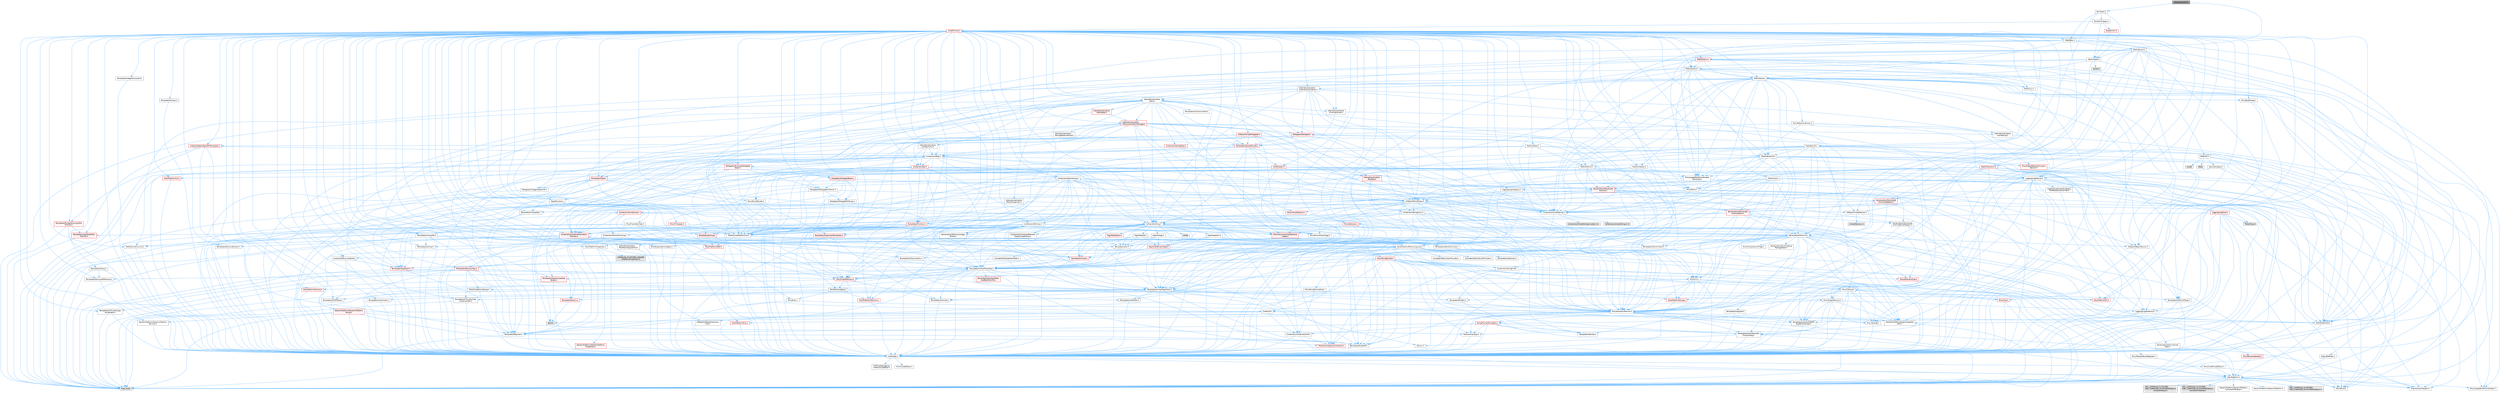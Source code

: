 digraph "IntersectionUtil.h"
{
 // INTERACTIVE_SVG=YES
 // LATEX_PDF_SIZE
  bgcolor="transparent";
  edge [fontname=Helvetica,fontsize=10,labelfontname=Helvetica,labelfontsize=10];
  node [fontname=Helvetica,fontsize=10,shape=box,height=0.2,width=0.4];
  Node1 [id="Node000001",label="IntersectionUtil.h",height=0.2,width=0.4,color="gray40", fillcolor="grey60", style="filled", fontcolor="black",tooltip=" "];
  Node1 -> Node2 [id="edge1_Node000001_Node000002",color="steelblue1",style="solid",tooltip=" "];
  Node2 [id="Node000002",label="VectorTypes.h",height=0.2,width=0.4,color="grey40", fillcolor="white", style="filled",URL="$d4/d5b/VectorTypes_8h.html",tooltip=" "];
  Node2 -> Node3 [id="edge2_Node000002_Node000003",color="steelblue1",style="solid",tooltip=" "];
  Node3 [id="Node000003",label="Math/Vector.h",height=0.2,width=0.4,color="grey40", fillcolor="white", style="filled",URL="$d6/dbe/Vector_8h.html",tooltip=" "];
  Node3 -> Node4 [id="edge3_Node000003_Node000004",color="steelblue1",style="solid",tooltip=" "];
  Node4 [id="Node000004",label="CoreTypes.h",height=0.2,width=0.4,color="grey40", fillcolor="white", style="filled",URL="$dc/dec/CoreTypes_8h.html",tooltip=" "];
  Node4 -> Node5 [id="edge4_Node000004_Node000005",color="steelblue1",style="solid",tooltip=" "];
  Node5 [id="Node000005",label="HAL/Platform.h",height=0.2,width=0.4,color="grey40", fillcolor="white", style="filled",URL="$d9/dd0/Platform_8h.html",tooltip=" "];
  Node5 -> Node6 [id="edge5_Node000005_Node000006",color="steelblue1",style="solid",tooltip=" "];
  Node6 [id="Node000006",label="Misc/Build.h",height=0.2,width=0.4,color="grey40", fillcolor="white", style="filled",URL="$d3/dbb/Build_8h.html",tooltip=" "];
  Node5 -> Node7 [id="edge6_Node000005_Node000007",color="steelblue1",style="solid",tooltip=" "];
  Node7 [id="Node000007",label="Misc/LargeWorldCoordinates.h",height=0.2,width=0.4,color="grey40", fillcolor="white", style="filled",URL="$d2/dcb/LargeWorldCoordinates_8h.html",tooltip=" "];
  Node5 -> Node8 [id="edge7_Node000005_Node000008",color="steelblue1",style="solid",tooltip=" "];
  Node8 [id="Node000008",label="type_traits",height=0.2,width=0.4,color="grey60", fillcolor="#E0E0E0", style="filled",tooltip=" "];
  Node5 -> Node9 [id="edge8_Node000005_Node000009",color="steelblue1",style="solid",tooltip=" "];
  Node9 [id="Node000009",label="PreprocessorHelpers.h",height=0.2,width=0.4,color="grey40", fillcolor="white", style="filled",URL="$db/ddb/PreprocessorHelpers_8h.html",tooltip=" "];
  Node5 -> Node10 [id="edge9_Node000005_Node000010",color="steelblue1",style="solid",tooltip=" "];
  Node10 [id="Node000010",label="UBT_COMPILED_PLATFORM\l/UBT_COMPILED_PLATFORMPlatform\lCompilerPreSetup.h",height=0.2,width=0.4,color="grey60", fillcolor="#E0E0E0", style="filled",tooltip=" "];
  Node5 -> Node11 [id="edge10_Node000005_Node000011",color="steelblue1",style="solid",tooltip=" "];
  Node11 [id="Node000011",label="GenericPlatform/GenericPlatform\lCompilerPreSetup.h",height=0.2,width=0.4,color="grey40", fillcolor="white", style="filled",URL="$d9/dc8/GenericPlatformCompilerPreSetup_8h.html",tooltip=" "];
  Node5 -> Node12 [id="edge11_Node000005_Node000012",color="steelblue1",style="solid",tooltip=" "];
  Node12 [id="Node000012",label="GenericPlatform/GenericPlatform.h",height=0.2,width=0.4,color="grey40", fillcolor="white", style="filled",URL="$d6/d84/GenericPlatform_8h.html",tooltip=" "];
  Node5 -> Node13 [id="edge12_Node000005_Node000013",color="steelblue1",style="solid",tooltip=" "];
  Node13 [id="Node000013",label="UBT_COMPILED_PLATFORM\l/UBT_COMPILED_PLATFORMPlatform.h",height=0.2,width=0.4,color="grey60", fillcolor="#E0E0E0", style="filled",tooltip=" "];
  Node5 -> Node14 [id="edge13_Node000005_Node000014",color="steelblue1",style="solid",tooltip=" "];
  Node14 [id="Node000014",label="UBT_COMPILED_PLATFORM\l/UBT_COMPILED_PLATFORMPlatform\lCompilerSetup.h",height=0.2,width=0.4,color="grey60", fillcolor="#E0E0E0", style="filled",tooltip=" "];
  Node4 -> Node15 [id="edge14_Node000004_Node000015",color="steelblue1",style="solid",tooltip=" "];
  Node15 [id="Node000015",label="ProfilingDebugging\l/UMemoryDefines.h",height=0.2,width=0.4,color="grey40", fillcolor="white", style="filled",URL="$d2/da2/UMemoryDefines_8h.html",tooltip=" "];
  Node4 -> Node16 [id="edge15_Node000004_Node000016",color="steelblue1",style="solid",tooltip=" "];
  Node16 [id="Node000016",label="Misc/CoreMiscDefines.h",height=0.2,width=0.4,color="grey40", fillcolor="white", style="filled",URL="$da/d38/CoreMiscDefines_8h.html",tooltip=" "];
  Node16 -> Node5 [id="edge16_Node000016_Node000005",color="steelblue1",style="solid",tooltip=" "];
  Node16 -> Node9 [id="edge17_Node000016_Node000009",color="steelblue1",style="solid",tooltip=" "];
  Node4 -> Node17 [id="edge18_Node000004_Node000017",color="steelblue1",style="solid",tooltip=" "];
  Node17 [id="Node000017",label="Misc/CoreDefines.h",height=0.2,width=0.4,color="grey40", fillcolor="white", style="filled",URL="$d3/dd2/CoreDefines_8h.html",tooltip=" "];
  Node3 -> Node18 [id="edge19_Node000003_Node000018",color="steelblue1",style="solid",tooltip=" "];
  Node18 [id="Node000018",label="Misc/AssertionMacros.h",height=0.2,width=0.4,color="grey40", fillcolor="white", style="filled",URL="$d0/dfa/AssertionMacros_8h.html",tooltip=" "];
  Node18 -> Node4 [id="edge20_Node000018_Node000004",color="steelblue1",style="solid",tooltip=" "];
  Node18 -> Node5 [id="edge21_Node000018_Node000005",color="steelblue1",style="solid",tooltip=" "];
  Node18 -> Node19 [id="edge22_Node000018_Node000019",color="steelblue1",style="solid",tooltip=" "];
  Node19 [id="Node000019",label="HAL/PlatformMisc.h",height=0.2,width=0.4,color="red", fillcolor="#FFF0F0", style="filled",URL="$d0/df5/PlatformMisc_8h.html",tooltip=" "];
  Node19 -> Node4 [id="edge23_Node000019_Node000004",color="steelblue1",style="solid",tooltip=" "];
  Node18 -> Node9 [id="edge24_Node000018_Node000009",color="steelblue1",style="solid",tooltip=" "];
  Node18 -> Node55 [id="edge25_Node000018_Node000055",color="steelblue1",style="solid",tooltip=" "];
  Node55 [id="Node000055",label="Templates/EnableIf.h",height=0.2,width=0.4,color="grey40", fillcolor="white", style="filled",URL="$d7/d60/EnableIf_8h.html",tooltip=" "];
  Node55 -> Node4 [id="edge26_Node000055_Node000004",color="steelblue1",style="solid",tooltip=" "];
  Node18 -> Node56 [id="edge27_Node000018_Node000056",color="steelblue1",style="solid",tooltip=" "];
  Node56 [id="Node000056",label="Templates/IsArrayOrRefOf\lTypeByPredicate.h",height=0.2,width=0.4,color="grey40", fillcolor="white", style="filled",URL="$d6/da1/IsArrayOrRefOfTypeByPredicate_8h.html",tooltip=" "];
  Node56 -> Node4 [id="edge28_Node000056_Node000004",color="steelblue1",style="solid",tooltip=" "];
  Node18 -> Node57 [id="edge29_Node000018_Node000057",color="steelblue1",style="solid",tooltip=" "];
  Node57 [id="Node000057",label="Templates/IsValidVariadic\lFunctionArg.h",height=0.2,width=0.4,color="grey40", fillcolor="white", style="filled",URL="$d0/dc8/IsValidVariadicFunctionArg_8h.html",tooltip=" "];
  Node57 -> Node4 [id="edge30_Node000057_Node000004",color="steelblue1",style="solid",tooltip=" "];
  Node57 -> Node58 [id="edge31_Node000057_Node000058",color="steelblue1",style="solid",tooltip=" "];
  Node58 [id="Node000058",label="IsEnum.h",height=0.2,width=0.4,color="grey40", fillcolor="white", style="filled",URL="$d4/de5/IsEnum_8h.html",tooltip=" "];
  Node57 -> Node8 [id="edge32_Node000057_Node000008",color="steelblue1",style="solid",tooltip=" "];
  Node18 -> Node59 [id="edge33_Node000018_Node000059",color="steelblue1",style="solid",tooltip=" "];
  Node59 [id="Node000059",label="Traits/IsCharEncodingCompatible\lWith.h",height=0.2,width=0.4,color="grey40", fillcolor="white", style="filled",URL="$df/dd1/IsCharEncodingCompatibleWith_8h.html",tooltip=" "];
  Node59 -> Node8 [id="edge34_Node000059_Node000008",color="steelblue1",style="solid",tooltip=" "];
  Node59 -> Node60 [id="edge35_Node000059_Node000060",color="steelblue1",style="solid",tooltip=" "];
  Node60 [id="Node000060",label="Traits/IsCharType.h",height=0.2,width=0.4,color="grey40", fillcolor="white", style="filled",URL="$db/d51/IsCharType_8h.html",tooltip=" "];
  Node60 -> Node4 [id="edge36_Node000060_Node000004",color="steelblue1",style="solid",tooltip=" "];
  Node18 -> Node61 [id="edge37_Node000018_Node000061",color="steelblue1",style="solid",tooltip=" "];
  Node61 [id="Node000061",label="Misc/VarArgs.h",height=0.2,width=0.4,color="grey40", fillcolor="white", style="filled",URL="$d5/d6f/VarArgs_8h.html",tooltip=" "];
  Node61 -> Node4 [id="edge38_Node000061_Node000004",color="steelblue1",style="solid",tooltip=" "];
  Node18 -> Node62 [id="edge39_Node000018_Node000062",color="steelblue1",style="solid",tooltip=" "];
  Node62 [id="Node000062",label="String/FormatStringSan.h",height=0.2,width=0.4,color="red", fillcolor="#FFF0F0", style="filled",URL="$d3/d8b/FormatStringSan_8h.html",tooltip=" "];
  Node62 -> Node8 [id="edge40_Node000062_Node000008",color="steelblue1",style="solid",tooltip=" "];
  Node62 -> Node4 [id="edge41_Node000062_Node000004",color="steelblue1",style="solid",tooltip=" "];
  Node62 -> Node63 [id="edge42_Node000062_Node000063",color="steelblue1",style="solid",tooltip=" "];
  Node63 [id="Node000063",label="Templates/Requires.h",height=0.2,width=0.4,color="grey40", fillcolor="white", style="filled",URL="$dc/d96/Requires_8h.html",tooltip=" "];
  Node63 -> Node55 [id="edge43_Node000063_Node000055",color="steelblue1",style="solid",tooltip=" "];
  Node63 -> Node8 [id="edge44_Node000063_Node000008",color="steelblue1",style="solid",tooltip=" "];
  Node62 -> Node64 [id="edge45_Node000062_Node000064",color="steelblue1",style="solid",tooltip=" "];
  Node64 [id="Node000064",label="Templates/Identity.h",height=0.2,width=0.4,color="grey40", fillcolor="white", style="filled",URL="$d0/dd5/Identity_8h.html",tooltip=" "];
  Node62 -> Node57 [id="edge46_Node000062_Node000057",color="steelblue1",style="solid",tooltip=" "];
  Node62 -> Node60 [id="edge47_Node000062_Node000060",color="steelblue1",style="solid",tooltip=" "];
  Node62 -> Node27 [id="edge48_Node000062_Node000027",color="steelblue1",style="solid",tooltip=" "];
  Node27 [id="Node000027",label="Containers/ContainersFwd.h",height=0.2,width=0.4,color="grey40", fillcolor="white", style="filled",URL="$d4/d0a/ContainersFwd_8h.html",tooltip=" "];
  Node27 -> Node5 [id="edge49_Node000027_Node000005",color="steelblue1",style="solid",tooltip=" "];
  Node27 -> Node4 [id="edge50_Node000027_Node000004",color="steelblue1",style="solid",tooltip=" "];
  Node27 -> Node24 [id="edge51_Node000027_Node000024",color="steelblue1",style="solid",tooltip=" "];
  Node24 [id="Node000024",label="Traits/IsContiguousContainer.h",height=0.2,width=0.4,color="red", fillcolor="#FFF0F0", style="filled",URL="$d5/d3c/IsContiguousContainer_8h.html",tooltip=" "];
  Node24 -> Node4 [id="edge52_Node000024_Node000004",color="steelblue1",style="solid",tooltip=" "];
  Node18 -> Node68 [id="edge53_Node000018_Node000068",color="steelblue1",style="solid",tooltip=" "];
  Node68 [id="Node000068",label="atomic",height=0.2,width=0.4,color="grey60", fillcolor="#E0E0E0", style="filled",tooltip=" "];
  Node3 -> Node28 [id="edge54_Node000003_Node000028",color="steelblue1",style="solid",tooltip=" "];
  Node28 [id="Node000028",label="Math/MathFwd.h",height=0.2,width=0.4,color="grey40", fillcolor="white", style="filled",URL="$d2/d10/MathFwd_8h.html",tooltip=" "];
  Node28 -> Node5 [id="edge55_Node000028_Node000005",color="steelblue1",style="solid",tooltip=" "];
  Node3 -> Node41 [id="edge56_Node000003_Node000041",color="steelblue1",style="solid",tooltip=" "];
  Node41 [id="Node000041",label="Math/NumericLimits.h",height=0.2,width=0.4,color="grey40", fillcolor="white", style="filled",URL="$df/d1b/NumericLimits_8h.html",tooltip=" "];
  Node41 -> Node4 [id="edge57_Node000041_Node000004",color="steelblue1",style="solid",tooltip=" "];
  Node3 -> Node69 [id="edge58_Node000003_Node000069",color="steelblue1",style="solid",tooltip=" "];
  Node69 [id="Node000069",label="Misc/Crc.h",height=0.2,width=0.4,color="grey40", fillcolor="white", style="filled",URL="$d4/dd2/Crc_8h.html",tooltip=" "];
  Node69 -> Node4 [id="edge59_Node000069_Node000004",color="steelblue1",style="solid",tooltip=" "];
  Node69 -> Node70 [id="edge60_Node000069_Node000070",color="steelblue1",style="solid",tooltip=" "];
  Node70 [id="Node000070",label="HAL/PlatformString.h",height=0.2,width=0.4,color="red", fillcolor="#FFF0F0", style="filled",URL="$db/db5/PlatformString_8h.html",tooltip=" "];
  Node70 -> Node4 [id="edge61_Node000070_Node000004",color="steelblue1",style="solid",tooltip=" "];
  Node69 -> Node18 [id="edge62_Node000069_Node000018",color="steelblue1",style="solid",tooltip=" "];
  Node69 -> Node72 [id="edge63_Node000069_Node000072",color="steelblue1",style="solid",tooltip=" "];
  Node72 [id="Node000072",label="Misc/CString.h",height=0.2,width=0.4,color="grey40", fillcolor="white", style="filled",URL="$d2/d49/CString_8h.html",tooltip=" "];
  Node72 -> Node4 [id="edge64_Node000072_Node000004",color="steelblue1",style="solid",tooltip=" "];
  Node72 -> Node31 [id="edge65_Node000072_Node000031",color="steelblue1",style="solid",tooltip=" "];
  Node31 [id="Node000031",label="HAL/PlatformCrt.h",height=0.2,width=0.4,color="red", fillcolor="#FFF0F0", style="filled",URL="$d8/d75/PlatformCrt_8h.html",tooltip=" "];
  Node72 -> Node70 [id="edge66_Node000072_Node000070",color="steelblue1",style="solid",tooltip=" "];
  Node72 -> Node18 [id="edge67_Node000072_Node000018",color="steelblue1",style="solid",tooltip=" "];
  Node72 -> Node73 [id="edge68_Node000072_Node000073",color="steelblue1",style="solid",tooltip=" "];
  Node73 [id="Node000073",label="Misc/Char.h",height=0.2,width=0.4,color="red", fillcolor="#FFF0F0", style="filled",URL="$d0/d58/Char_8h.html",tooltip=" "];
  Node73 -> Node4 [id="edge69_Node000073_Node000004",color="steelblue1",style="solid",tooltip=" "];
  Node73 -> Node8 [id="edge70_Node000073_Node000008",color="steelblue1",style="solid",tooltip=" "];
  Node72 -> Node61 [id="edge71_Node000072_Node000061",color="steelblue1",style="solid",tooltip=" "];
  Node72 -> Node56 [id="edge72_Node000072_Node000056",color="steelblue1",style="solid",tooltip=" "];
  Node72 -> Node57 [id="edge73_Node000072_Node000057",color="steelblue1",style="solid",tooltip=" "];
  Node72 -> Node59 [id="edge74_Node000072_Node000059",color="steelblue1",style="solid",tooltip=" "];
  Node69 -> Node73 [id="edge75_Node000069_Node000073",color="steelblue1",style="solid",tooltip=" "];
  Node69 -> Node77 [id="edge76_Node000069_Node000077",color="steelblue1",style="solid",tooltip=" "];
  Node77 [id="Node000077",label="Templates/UnrealTypeTraits.h",height=0.2,width=0.4,color="grey40", fillcolor="white", style="filled",URL="$d2/d2d/UnrealTypeTraits_8h.html",tooltip=" "];
  Node77 -> Node4 [id="edge77_Node000077_Node000004",color="steelblue1",style="solid",tooltip=" "];
  Node77 -> Node78 [id="edge78_Node000077_Node000078",color="steelblue1",style="solid",tooltip=" "];
  Node78 [id="Node000078",label="Templates/IsPointer.h",height=0.2,width=0.4,color="grey40", fillcolor="white", style="filled",URL="$d7/d05/IsPointer_8h.html",tooltip=" "];
  Node78 -> Node4 [id="edge79_Node000078_Node000004",color="steelblue1",style="solid",tooltip=" "];
  Node77 -> Node18 [id="edge80_Node000077_Node000018",color="steelblue1",style="solid",tooltip=" "];
  Node77 -> Node79 [id="edge81_Node000077_Node000079",color="steelblue1",style="solid",tooltip=" "];
  Node79 [id="Node000079",label="Templates/AndOrNot.h",height=0.2,width=0.4,color="grey40", fillcolor="white", style="filled",URL="$db/d0a/AndOrNot_8h.html",tooltip=" "];
  Node79 -> Node4 [id="edge82_Node000079_Node000004",color="steelblue1",style="solid",tooltip=" "];
  Node77 -> Node55 [id="edge83_Node000077_Node000055",color="steelblue1",style="solid",tooltip=" "];
  Node77 -> Node80 [id="edge84_Node000077_Node000080",color="steelblue1",style="solid",tooltip=" "];
  Node80 [id="Node000080",label="Templates/IsArithmetic.h",height=0.2,width=0.4,color="grey40", fillcolor="white", style="filled",URL="$d2/d5d/IsArithmetic_8h.html",tooltip=" "];
  Node80 -> Node4 [id="edge85_Node000080_Node000004",color="steelblue1",style="solid",tooltip=" "];
  Node77 -> Node58 [id="edge86_Node000077_Node000058",color="steelblue1",style="solid",tooltip=" "];
  Node77 -> Node81 [id="edge87_Node000077_Node000081",color="steelblue1",style="solid",tooltip=" "];
  Node81 [id="Node000081",label="Templates/Models.h",height=0.2,width=0.4,color="grey40", fillcolor="white", style="filled",URL="$d3/d0c/Models_8h.html",tooltip=" "];
  Node81 -> Node64 [id="edge88_Node000081_Node000064",color="steelblue1",style="solid",tooltip=" "];
  Node77 -> Node82 [id="edge89_Node000077_Node000082",color="steelblue1",style="solid",tooltip=" "];
  Node82 [id="Node000082",label="Templates/IsPODType.h",height=0.2,width=0.4,color="grey40", fillcolor="white", style="filled",URL="$d7/db1/IsPODType_8h.html",tooltip=" "];
  Node82 -> Node4 [id="edge90_Node000082_Node000004",color="steelblue1",style="solid",tooltip=" "];
  Node77 -> Node83 [id="edge91_Node000077_Node000083",color="steelblue1",style="solid",tooltip=" "];
  Node83 [id="Node000083",label="Templates/IsUECoreType.h",height=0.2,width=0.4,color="grey40", fillcolor="white", style="filled",URL="$d1/db8/IsUECoreType_8h.html",tooltip=" "];
  Node83 -> Node4 [id="edge92_Node000083_Node000004",color="steelblue1",style="solid",tooltip=" "];
  Node83 -> Node8 [id="edge93_Node000083_Node000008",color="steelblue1",style="solid",tooltip=" "];
  Node77 -> Node84 [id="edge94_Node000077_Node000084",color="steelblue1",style="solid",tooltip=" "];
  Node84 [id="Node000084",label="Templates/IsTriviallyCopy\lConstructible.h",height=0.2,width=0.4,color="grey40", fillcolor="white", style="filled",URL="$d3/d78/IsTriviallyCopyConstructible_8h.html",tooltip=" "];
  Node84 -> Node4 [id="edge95_Node000084_Node000004",color="steelblue1",style="solid",tooltip=" "];
  Node84 -> Node8 [id="edge96_Node000084_Node000008",color="steelblue1",style="solid",tooltip=" "];
  Node69 -> Node60 [id="edge97_Node000069_Node000060",color="steelblue1",style="solid",tooltip=" "];
  Node3 -> Node85 [id="edge98_Node000003_Node000085",color="steelblue1",style="solid",tooltip=" "];
  Node85 [id="Node000085",label="Math/UnrealMathUtility.h",height=0.2,width=0.4,color="grey40", fillcolor="white", style="filled",URL="$db/db8/UnrealMathUtility_8h.html",tooltip=" "];
  Node85 -> Node4 [id="edge99_Node000085_Node000004",color="steelblue1",style="solid",tooltip=" "];
  Node85 -> Node18 [id="edge100_Node000085_Node000018",color="steelblue1",style="solid",tooltip=" "];
  Node85 -> Node86 [id="edge101_Node000085_Node000086",color="steelblue1",style="solid",tooltip=" "];
  Node86 [id="Node000086",label="HAL/PlatformMath.h",height=0.2,width=0.4,color="red", fillcolor="#FFF0F0", style="filled",URL="$dc/d53/PlatformMath_8h.html",tooltip=" "];
  Node86 -> Node4 [id="edge102_Node000086_Node000004",color="steelblue1",style="solid",tooltip=" "];
  Node85 -> Node28 [id="edge103_Node000085_Node000028",color="steelblue1",style="solid",tooltip=" "];
  Node85 -> Node64 [id="edge104_Node000085_Node000064",color="steelblue1",style="solid",tooltip=" "];
  Node85 -> Node63 [id="edge105_Node000085_Node000063",color="steelblue1",style="solid",tooltip=" "];
  Node3 -> Node97 [id="edge106_Node000003_Node000097",color="steelblue1",style="solid",tooltip=" "];
  Node97 [id="Node000097",label="Containers/UnrealString.h",height=0.2,width=0.4,color="grey40", fillcolor="white", style="filled",URL="$d5/dba/UnrealString_8h.html",tooltip=" "];
  Node97 -> Node98 [id="edge107_Node000097_Node000098",color="steelblue1",style="solid",tooltip=" "];
  Node98 [id="Node000098",label="Containers/UnrealStringIncludes.h.inl",height=0.2,width=0.4,color="grey60", fillcolor="#E0E0E0", style="filled",tooltip=" "];
  Node97 -> Node99 [id="edge108_Node000097_Node000099",color="steelblue1",style="solid",tooltip=" "];
  Node99 [id="Node000099",label="Containers/UnrealString.h.inl",height=0.2,width=0.4,color="grey60", fillcolor="#E0E0E0", style="filled",tooltip=" "];
  Node97 -> Node100 [id="edge109_Node000097_Node000100",color="steelblue1",style="solid",tooltip=" "];
  Node100 [id="Node000100",label="Misc/StringFormatArg.h",height=0.2,width=0.4,color="grey40", fillcolor="white", style="filled",URL="$d2/d16/StringFormatArg_8h.html",tooltip=" "];
  Node100 -> Node27 [id="edge110_Node000100_Node000027",color="steelblue1",style="solid",tooltip=" "];
  Node3 -> Node101 [id="edge111_Node000003_Node000101",color="steelblue1",style="solid",tooltip=" "];
  Node101 [id="Node000101",label="Misc/Parse.h",height=0.2,width=0.4,color="grey40", fillcolor="white", style="filled",URL="$dc/d71/Parse_8h.html",tooltip=" "];
  Node101 -> Node21 [id="edge112_Node000101_Node000021",color="steelblue1",style="solid",tooltip=" "];
  Node21 [id="Node000021",label="Containers/StringFwd.h",height=0.2,width=0.4,color="grey40", fillcolor="white", style="filled",URL="$df/d37/StringFwd_8h.html",tooltip=" "];
  Node21 -> Node4 [id="edge113_Node000021_Node000004",color="steelblue1",style="solid",tooltip=" "];
  Node21 -> Node22 [id="edge114_Node000021_Node000022",color="steelblue1",style="solid",tooltip=" "];
  Node22 [id="Node000022",label="Traits/ElementType.h",height=0.2,width=0.4,color="red", fillcolor="#FFF0F0", style="filled",URL="$d5/d4f/ElementType_8h.html",tooltip=" "];
  Node22 -> Node5 [id="edge115_Node000022_Node000005",color="steelblue1",style="solid",tooltip=" "];
  Node22 -> Node8 [id="edge116_Node000022_Node000008",color="steelblue1",style="solid",tooltip=" "];
  Node21 -> Node24 [id="edge117_Node000021_Node000024",color="steelblue1",style="solid",tooltip=" "];
  Node101 -> Node97 [id="edge118_Node000101_Node000097",color="steelblue1",style="solid",tooltip=" "];
  Node101 -> Node4 [id="edge119_Node000101_Node000004",color="steelblue1",style="solid",tooltip=" "];
  Node101 -> Node31 [id="edge120_Node000101_Node000031",color="steelblue1",style="solid",tooltip=" "];
  Node101 -> Node6 [id="edge121_Node000101_Node000006",color="steelblue1",style="solid",tooltip=" "];
  Node101 -> Node43 [id="edge122_Node000101_Node000043",color="steelblue1",style="solid",tooltip=" "];
  Node43 [id="Node000043",label="Misc/EnumClassFlags.h",height=0.2,width=0.4,color="grey40", fillcolor="white", style="filled",URL="$d8/de7/EnumClassFlags_8h.html",tooltip=" "];
  Node101 -> Node102 [id="edge123_Node000101_Node000102",color="steelblue1",style="solid",tooltip=" "];
  Node102 [id="Node000102",label="Templates/Function.h",height=0.2,width=0.4,color="red", fillcolor="#FFF0F0", style="filled",URL="$df/df5/Function_8h.html",tooltip=" "];
  Node102 -> Node4 [id="edge124_Node000102_Node000004",color="steelblue1",style="solid",tooltip=" "];
  Node102 -> Node18 [id="edge125_Node000102_Node000018",color="steelblue1",style="solid",tooltip=" "];
  Node102 -> Node103 [id="edge126_Node000102_Node000103",color="steelblue1",style="solid",tooltip=" "];
  Node103 [id="Node000103",label="Misc/IntrusiveUnsetOptional\lState.h",height=0.2,width=0.4,color="red", fillcolor="#FFF0F0", style="filled",URL="$d2/d0a/IntrusiveUnsetOptionalState_8h.html",tooltip=" "];
  Node102 -> Node105 [id="edge127_Node000102_Node000105",color="steelblue1",style="solid",tooltip=" "];
  Node105 [id="Node000105",label="HAL/UnrealMemory.h",height=0.2,width=0.4,color="red", fillcolor="#FFF0F0", style="filled",URL="$d9/d96/UnrealMemory_8h.html",tooltip=" "];
  Node105 -> Node4 [id="edge128_Node000105_Node000004",color="steelblue1",style="solid",tooltip=" "];
  Node105 -> Node107 [id="edge129_Node000105_Node000107",color="steelblue1",style="solid",tooltip=" "];
  Node107 [id="Node000107",label="HAL/MemoryBase.h",height=0.2,width=0.4,color="grey40", fillcolor="white", style="filled",URL="$d6/d9f/MemoryBase_8h.html",tooltip=" "];
  Node107 -> Node4 [id="edge130_Node000107_Node000004",color="steelblue1",style="solid",tooltip=" "];
  Node107 -> Node48 [id="edge131_Node000107_Node000048",color="steelblue1",style="solid",tooltip=" "];
  Node48 [id="Node000048",label="HAL/PlatformAtomics.h",height=0.2,width=0.4,color="red", fillcolor="#FFF0F0", style="filled",URL="$d3/d36/PlatformAtomics_8h.html",tooltip=" "];
  Node48 -> Node4 [id="edge132_Node000048_Node000004",color="steelblue1",style="solid",tooltip=" "];
  Node107 -> Node31 [id="edge133_Node000107_Node000031",color="steelblue1",style="solid",tooltip=" "];
  Node107 -> Node108 [id="edge134_Node000107_Node000108",color="steelblue1",style="solid",tooltip=" "];
  Node108 [id="Node000108",label="Misc/Exec.h",height=0.2,width=0.4,color="grey40", fillcolor="white", style="filled",URL="$de/ddb/Exec_8h.html",tooltip=" "];
  Node108 -> Node4 [id="edge135_Node000108_Node000004",color="steelblue1",style="solid",tooltip=" "];
  Node108 -> Node18 [id="edge136_Node000108_Node000018",color="steelblue1",style="solid",tooltip=" "];
  Node107 -> Node109 [id="edge137_Node000107_Node000109",color="steelblue1",style="solid",tooltip=" "];
  Node109 [id="Node000109",label="Misc/OutputDevice.h",height=0.2,width=0.4,color="grey40", fillcolor="white", style="filled",URL="$d7/d32/OutputDevice_8h.html",tooltip=" "];
  Node109 -> Node26 [id="edge138_Node000109_Node000026",color="steelblue1",style="solid",tooltip=" "];
  Node26 [id="Node000026",label="CoreFwd.h",height=0.2,width=0.4,color="grey40", fillcolor="white", style="filled",URL="$d1/d1e/CoreFwd_8h.html",tooltip=" "];
  Node26 -> Node4 [id="edge139_Node000026_Node000004",color="steelblue1",style="solid",tooltip=" "];
  Node26 -> Node27 [id="edge140_Node000026_Node000027",color="steelblue1",style="solid",tooltip=" "];
  Node26 -> Node28 [id="edge141_Node000026_Node000028",color="steelblue1",style="solid",tooltip=" "];
  Node26 -> Node29 [id="edge142_Node000026_Node000029",color="steelblue1",style="solid",tooltip=" "];
  Node29 [id="Node000029",label="UObject/UObjectHierarchy\lFwd.h",height=0.2,width=0.4,color="grey40", fillcolor="white", style="filled",URL="$d3/d13/UObjectHierarchyFwd_8h.html",tooltip=" "];
  Node109 -> Node4 [id="edge143_Node000109_Node000004",color="steelblue1",style="solid",tooltip=" "];
  Node109 -> Node110 [id="edge144_Node000109_Node000110",color="steelblue1",style="solid",tooltip=" "];
  Node110 [id="Node000110",label="Logging/LogVerbosity.h",height=0.2,width=0.4,color="grey40", fillcolor="white", style="filled",URL="$d2/d8f/LogVerbosity_8h.html",tooltip=" "];
  Node110 -> Node4 [id="edge145_Node000110_Node000004",color="steelblue1",style="solid",tooltip=" "];
  Node109 -> Node61 [id="edge146_Node000109_Node000061",color="steelblue1",style="solid",tooltip=" "];
  Node109 -> Node56 [id="edge147_Node000109_Node000056",color="steelblue1",style="solid",tooltip=" "];
  Node109 -> Node57 [id="edge148_Node000109_Node000057",color="steelblue1",style="solid",tooltip=" "];
  Node109 -> Node59 [id="edge149_Node000109_Node000059",color="steelblue1",style="solid",tooltip=" "];
  Node107 -> Node111 [id="edge150_Node000107_Node000111",color="steelblue1",style="solid",tooltip=" "];
  Node111 [id="Node000111",label="Templates/Atomic.h",height=0.2,width=0.4,color="red", fillcolor="#FFF0F0", style="filled",URL="$d3/d91/Atomic_8h.html",tooltip=" "];
  Node111 -> Node68 [id="edge151_Node000111_Node000068",color="steelblue1",style="solid",tooltip=" "];
  Node105 -> Node116 [id="edge152_Node000105_Node000116",color="steelblue1",style="solid",tooltip=" "];
  Node116 [id="Node000116",label="HAL/PlatformMemory.h",height=0.2,width=0.4,color="red", fillcolor="#FFF0F0", style="filled",URL="$de/d68/PlatformMemory_8h.html",tooltip=" "];
  Node116 -> Node4 [id="edge153_Node000116_Node000004",color="steelblue1",style="solid",tooltip=" "];
  Node105 -> Node78 [id="edge154_Node000105_Node000078",color="steelblue1",style="solid",tooltip=" "];
  Node102 -> Node77 [id="edge155_Node000102_Node000077",color="steelblue1",style="solid",tooltip=" "];
  Node102 -> Node120 [id="edge156_Node000102_Node000120",color="steelblue1",style="solid",tooltip=" "];
  Node120 [id="Node000120",label="Templates/Invoke.h",height=0.2,width=0.4,color="red", fillcolor="#FFF0F0", style="filled",URL="$d7/deb/Invoke_8h.html",tooltip=" "];
  Node120 -> Node4 [id="edge157_Node000120_Node000004",color="steelblue1",style="solid",tooltip=" "];
  Node120 -> Node122 [id="edge158_Node000120_Node000122",color="steelblue1",style="solid",tooltip=" "];
  Node122 [id="Node000122",label="Templates/UnrealTemplate.h",height=0.2,width=0.4,color="grey40", fillcolor="white", style="filled",URL="$d4/d24/UnrealTemplate_8h.html",tooltip=" "];
  Node122 -> Node4 [id="edge159_Node000122_Node000004",color="steelblue1",style="solid",tooltip=" "];
  Node122 -> Node78 [id="edge160_Node000122_Node000078",color="steelblue1",style="solid",tooltip=" "];
  Node122 -> Node105 [id="edge161_Node000122_Node000105",color="steelblue1",style="solid",tooltip=" "];
  Node122 -> Node123 [id="edge162_Node000122_Node000123",color="steelblue1",style="solid",tooltip=" "];
  Node123 [id="Node000123",label="Templates/CopyQualifiers\lAndRefsFromTo.h",height=0.2,width=0.4,color="red", fillcolor="#FFF0F0", style="filled",URL="$d3/db3/CopyQualifiersAndRefsFromTo_8h.html",tooltip=" "];
  Node122 -> Node77 [id="edge163_Node000122_Node000077",color="steelblue1",style="solid",tooltip=" "];
  Node122 -> Node89 [id="edge164_Node000122_Node000089",color="steelblue1",style="solid",tooltip=" "];
  Node89 [id="Node000089",label="Templates/RemoveReference.h",height=0.2,width=0.4,color="grey40", fillcolor="white", style="filled",URL="$da/dbe/RemoveReference_8h.html",tooltip=" "];
  Node89 -> Node4 [id="edge165_Node000089_Node000004",color="steelblue1",style="solid",tooltip=" "];
  Node122 -> Node63 [id="edge166_Node000122_Node000063",color="steelblue1",style="solid",tooltip=" "];
  Node122 -> Node94 [id="edge167_Node000122_Node000094",color="steelblue1",style="solid",tooltip=" "];
  Node94 [id="Node000094",label="Templates/TypeCompatible\lBytes.h",height=0.2,width=0.4,color="red", fillcolor="#FFF0F0", style="filled",URL="$df/d0a/TypeCompatibleBytes_8h.html",tooltip=" "];
  Node94 -> Node4 [id="edge168_Node000094_Node000004",color="steelblue1",style="solid",tooltip=" "];
  Node94 -> Node8 [id="edge169_Node000094_Node000008",color="steelblue1",style="solid",tooltip=" "];
  Node122 -> Node64 [id="edge170_Node000122_Node000064",color="steelblue1",style="solid",tooltip=" "];
  Node122 -> Node24 [id="edge171_Node000122_Node000024",color="steelblue1",style="solid",tooltip=" "];
  Node122 -> Node125 [id="edge172_Node000122_Node000125",color="steelblue1",style="solid",tooltip=" "];
  Node125 [id="Node000125",label="Traits/UseBitwiseSwap.h",height=0.2,width=0.4,color="grey40", fillcolor="white", style="filled",URL="$db/df3/UseBitwiseSwap_8h.html",tooltip=" "];
  Node125 -> Node4 [id="edge173_Node000125_Node000004",color="steelblue1",style="solid",tooltip=" "];
  Node125 -> Node8 [id="edge174_Node000125_Node000008",color="steelblue1",style="solid",tooltip=" "];
  Node122 -> Node8 [id="edge175_Node000122_Node000008",color="steelblue1",style="solid",tooltip=" "];
  Node120 -> Node8 [id="edge176_Node000120_Node000008",color="steelblue1",style="solid",tooltip=" "];
  Node102 -> Node122 [id="edge177_Node000102_Node000122",color="steelblue1",style="solid",tooltip=" "];
  Node102 -> Node63 [id="edge178_Node000102_Node000063",color="steelblue1",style="solid",tooltip=" "];
  Node102 -> Node85 [id="edge179_Node000102_Node000085",color="steelblue1",style="solid",tooltip=" "];
  Node102 -> Node8 [id="edge180_Node000102_Node000008",color="steelblue1",style="solid",tooltip=" "];
  Node3 -> Node126 [id="edge181_Node000003_Node000126",color="steelblue1",style="solid",tooltip=" "];
  Node126 [id="Node000126",label="Misc/LargeWorldCoordinates\lSerializer.h",height=0.2,width=0.4,color="grey40", fillcolor="white", style="filled",URL="$d7/df9/LargeWorldCoordinatesSerializer_8h.html",tooltip=" "];
  Node126 -> Node127 [id="edge182_Node000126_Node000127",color="steelblue1",style="solid",tooltip=" "];
  Node127 [id="Node000127",label="UObject/NameTypes.h",height=0.2,width=0.4,color="grey40", fillcolor="white", style="filled",URL="$d6/d35/NameTypes_8h.html",tooltip=" "];
  Node127 -> Node4 [id="edge183_Node000127_Node000004",color="steelblue1",style="solid",tooltip=" "];
  Node127 -> Node18 [id="edge184_Node000127_Node000018",color="steelblue1",style="solid",tooltip=" "];
  Node127 -> Node105 [id="edge185_Node000127_Node000105",color="steelblue1",style="solid",tooltip=" "];
  Node127 -> Node77 [id="edge186_Node000127_Node000077",color="steelblue1",style="solid",tooltip=" "];
  Node127 -> Node122 [id="edge187_Node000127_Node000122",color="steelblue1",style="solid",tooltip=" "];
  Node127 -> Node97 [id="edge188_Node000127_Node000097",color="steelblue1",style="solid",tooltip=" "];
  Node127 -> Node128 [id="edge189_Node000127_Node000128",color="steelblue1",style="solid",tooltip=" "];
  Node128 [id="Node000128",label="HAL/CriticalSection.h",height=0.2,width=0.4,color="red", fillcolor="#FFF0F0", style="filled",URL="$d6/d90/CriticalSection_8h.html",tooltip=" "];
  Node127 -> Node131 [id="edge190_Node000127_Node000131",color="steelblue1",style="solid",tooltip=" "];
  Node131 [id="Node000131",label="Containers/StringConv.h",height=0.2,width=0.4,color="grey40", fillcolor="white", style="filled",URL="$d3/ddf/StringConv_8h.html",tooltip=" "];
  Node131 -> Node4 [id="edge191_Node000131_Node000004",color="steelblue1",style="solid",tooltip=" "];
  Node131 -> Node18 [id="edge192_Node000131_Node000018",color="steelblue1",style="solid",tooltip=" "];
  Node131 -> Node132 [id="edge193_Node000131_Node000132",color="steelblue1",style="solid",tooltip=" "];
  Node132 [id="Node000132",label="Containers/ContainerAllocation\lPolicies.h",height=0.2,width=0.4,color="red", fillcolor="#FFF0F0", style="filled",URL="$d7/dff/ContainerAllocationPolicies_8h.html",tooltip=" "];
  Node132 -> Node4 [id="edge194_Node000132_Node000004",color="steelblue1",style="solid",tooltip=" "];
  Node132 -> Node132 [id="edge195_Node000132_Node000132",color="steelblue1",style="solid",tooltip=" "];
  Node132 -> Node86 [id="edge196_Node000132_Node000086",color="steelblue1",style="solid",tooltip=" "];
  Node132 -> Node105 [id="edge197_Node000132_Node000105",color="steelblue1",style="solid",tooltip=" "];
  Node132 -> Node41 [id="edge198_Node000132_Node000041",color="steelblue1",style="solid",tooltip=" "];
  Node132 -> Node18 [id="edge199_Node000132_Node000018",color="steelblue1",style="solid",tooltip=" "];
  Node132 -> Node134 [id="edge200_Node000132_Node000134",color="steelblue1",style="solid",tooltip=" "];
  Node134 [id="Node000134",label="Templates/IsPolymorphic.h",height=0.2,width=0.4,color="grey40", fillcolor="white", style="filled",URL="$dc/d20/IsPolymorphic_8h.html",tooltip=" "];
  Node132 -> Node135 [id="edge201_Node000132_Node000135",color="steelblue1",style="solid",tooltip=" "];
  Node135 [id="Node000135",label="Templates/MemoryOps.h",height=0.2,width=0.4,color="red", fillcolor="#FFF0F0", style="filled",URL="$db/dea/MemoryOps_8h.html",tooltip=" "];
  Node135 -> Node4 [id="edge202_Node000135_Node000004",color="steelblue1",style="solid",tooltip=" "];
  Node135 -> Node105 [id="edge203_Node000135_Node000105",color="steelblue1",style="solid",tooltip=" "];
  Node135 -> Node115 [id="edge204_Node000135_Node000115",color="steelblue1",style="solid",tooltip=" "];
  Node115 [id="Node000115",label="Templates/IsTriviallyCopy\lAssignable.h",height=0.2,width=0.4,color="grey40", fillcolor="white", style="filled",URL="$d2/df2/IsTriviallyCopyAssignable_8h.html",tooltip=" "];
  Node115 -> Node4 [id="edge205_Node000115_Node000004",color="steelblue1",style="solid",tooltip=" "];
  Node115 -> Node8 [id="edge206_Node000115_Node000008",color="steelblue1",style="solid",tooltip=" "];
  Node135 -> Node84 [id="edge207_Node000135_Node000084",color="steelblue1",style="solid",tooltip=" "];
  Node135 -> Node63 [id="edge208_Node000135_Node000063",color="steelblue1",style="solid",tooltip=" "];
  Node135 -> Node77 [id="edge209_Node000135_Node000077",color="steelblue1",style="solid",tooltip=" "];
  Node135 -> Node125 [id="edge210_Node000135_Node000125",color="steelblue1",style="solid",tooltip=" "];
  Node135 -> Node8 [id="edge211_Node000135_Node000008",color="steelblue1",style="solid",tooltip=" "];
  Node132 -> Node94 [id="edge212_Node000132_Node000094",color="steelblue1",style="solid",tooltip=" "];
  Node132 -> Node8 [id="edge213_Node000132_Node000008",color="steelblue1",style="solid",tooltip=" "];
  Node131 -> Node136 [id="edge214_Node000131_Node000136",color="steelblue1",style="solid",tooltip=" "];
  Node136 [id="Node000136",label="Containers/Array.h",height=0.2,width=0.4,color="grey40", fillcolor="white", style="filled",URL="$df/dd0/Array_8h.html",tooltip=" "];
  Node136 -> Node4 [id="edge215_Node000136_Node000004",color="steelblue1",style="solid",tooltip=" "];
  Node136 -> Node18 [id="edge216_Node000136_Node000018",color="steelblue1",style="solid",tooltip=" "];
  Node136 -> Node103 [id="edge217_Node000136_Node000103",color="steelblue1",style="solid",tooltip=" "];
  Node136 -> Node137 [id="edge218_Node000136_Node000137",color="steelblue1",style="solid",tooltip=" "];
  Node137 [id="Node000137",label="Misc/ReverseIterate.h",height=0.2,width=0.4,color="red", fillcolor="#FFF0F0", style="filled",URL="$db/de3/ReverseIterate_8h.html",tooltip=" "];
  Node137 -> Node5 [id="edge219_Node000137_Node000005",color="steelblue1",style="solid",tooltip=" "];
  Node136 -> Node105 [id="edge220_Node000136_Node000105",color="steelblue1",style="solid",tooltip=" "];
  Node136 -> Node77 [id="edge221_Node000136_Node000077",color="steelblue1",style="solid",tooltip=" "];
  Node136 -> Node122 [id="edge222_Node000136_Node000122",color="steelblue1",style="solid",tooltip=" "];
  Node136 -> Node139 [id="edge223_Node000136_Node000139",color="steelblue1",style="solid",tooltip=" "];
  Node139 [id="Node000139",label="Containers/AllowShrinking.h",height=0.2,width=0.4,color="grey40", fillcolor="white", style="filled",URL="$d7/d1a/AllowShrinking_8h.html",tooltip=" "];
  Node139 -> Node4 [id="edge224_Node000139_Node000004",color="steelblue1",style="solid",tooltip=" "];
  Node136 -> Node132 [id="edge225_Node000136_Node000132",color="steelblue1",style="solid",tooltip=" "];
  Node136 -> Node140 [id="edge226_Node000136_Node000140",color="steelblue1",style="solid",tooltip=" "];
  Node140 [id="Node000140",label="Containers/ContainerElement\lTypeCompatibility.h",height=0.2,width=0.4,color="grey40", fillcolor="white", style="filled",URL="$df/ddf/ContainerElementTypeCompatibility_8h.html",tooltip=" "];
  Node140 -> Node4 [id="edge227_Node000140_Node000004",color="steelblue1",style="solid",tooltip=" "];
  Node140 -> Node77 [id="edge228_Node000140_Node000077",color="steelblue1",style="solid",tooltip=" "];
  Node136 -> Node141 [id="edge229_Node000136_Node000141",color="steelblue1",style="solid",tooltip=" "];
  Node141 [id="Node000141",label="Serialization/Archive.h",height=0.2,width=0.4,color="grey40", fillcolor="white", style="filled",URL="$d7/d3b/Archive_8h.html",tooltip=" "];
  Node141 -> Node26 [id="edge230_Node000141_Node000026",color="steelblue1",style="solid",tooltip=" "];
  Node141 -> Node4 [id="edge231_Node000141_Node000004",color="steelblue1",style="solid",tooltip=" "];
  Node141 -> Node142 [id="edge232_Node000141_Node000142",color="steelblue1",style="solid",tooltip=" "];
  Node142 [id="Node000142",label="HAL/PlatformProperties.h",height=0.2,width=0.4,color="grey40", fillcolor="white", style="filled",URL="$d9/db0/PlatformProperties_8h.html",tooltip=" "];
  Node142 -> Node4 [id="edge233_Node000142_Node000004",color="steelblue1",style="solid",tooltip=" "];
  Node142 -> Node143 [id="edge234_Node000142_Node000143",color="steelblue1",style="solid",tooltip=" "];
  Node143 [id="Node000143",label="GenericPlatform/GenericPlatform\lProperties.h",height=0.2,width=0.4,color="red", fillcolor="#FFF0F0", style="filled",URL="$d2/dcd/GenericPlatformProperties_8h.html",tooltip=" "];
  Node143 -> Node4 [id="edge235_Node000143_Node000004",color="steelblue1",style="solid",tooltip=" "];
  Node142 -> Node144 [id="edge236_Node000142_Node000144",color="steelblue1",style="solid",tooltip=" "];
  Node144 [id="Node000144",label="COMPILED_PLATFORM_HEADER\l(PlatformProperties.h)",height=0.2,width=0.4,color="grey60", fillcolor="#E0E0E0", style="filled",tooltip=" "];
  Node141 -> Node145 [id="edge237_Node000141_Node000145",color="steelblue1",style="solid",tooltip=" "];
  Node145 [id="Node000145",label="Internationalization\l/TextNamespaceFwd.h",height=0.2,width=0.4,color="grey40", fillcolor="white", style="filled",URL="$d8/d97/TextNamespaceFwd_8h.html",tooltip=" "];
  Node145 -> Node4 [id="edge238_Node000145_Node000004",color="steelblue1",style="solid",tooltip=" "];
  Node141 -> Node28 [id="edge239_Node000141_Node000028",color="steelblue1",style="solid",tooltip=" "];
  Node141 -> Node18 [id="edge240_Node000141_Node000018",color="steelblue1",style="solid",tooltip=" "];
  Node141 -> Node6 [id="edge241_Node000141_Node000006",color="steelblue1",style="solid",tooltip=" "];
  Node141 -> Node42 [id="edge242_Node000141_Node000042",color="steelblue1",style="solid",tooltip=" "];
  Node42 [id="Node000042",label="Misc/CompressionFlags.h",height=0.2,width=0.4,color="grey40", fillcolor="white", style="filled",URL="$d9/d76/CompressionFlags_8h.html",tooltip=" "];
  Node141 -> Node146 [id="edge243_Node000141_Node000146",color="steelblue1",style="solid",tooltip=" "];
  Node146 [id="Node000146",label="Misc/EngineVersionBase.h",height=0.2,width=0.4,color="grey40", fillcolor="white", style="filled",URL="$d5/d2b/EngineVersionBase_8h.html",tooltip=" "];
  Node146 -> Node4 [id="edge244_Node000146_Node000004",color="steelblue1",style="solid",tooltip=" "];
  Node141 -> Node61 [id="edge245_Node000141_Node000061",color="steelblue1",style="solid",tooltip=" "];
  Node141 -> Node147 [id="edge246_Node000141_Node000147",color="steelblue1",style="solid",tooltip=" "];
  Node147 [id="Node000147",label="Serialization/ArchiveCook\lData.h",height=0.2,width=0.4,color="grey40", fillcolor="white", style="filled",URL="$dc/db6/ArchiveCookData_8h.html",tooltip=" "];
  Node147 -> Node5 [id="edge247_Node000147_Node000005",color="steelblue1",style="solid",tooltip=" "];
  Node141 -> Node148 [id="edge248_Node000141_Node000148",color="steelblue1",style="solid",tooltip=" "];
  Node148 [id="Node000148",label="Serialization/ArchiveSave\lPackageData.h",height=0.2,width=0.4,color="grey40", fillcolor="white", style="filled",URL="$d1/d37/ArchiveSavePackageData_8h.html",tooltip=" "];
  Node141 -> Node55 [id="edge249_Node000141_Node000055",color="steelblue1",style="solid",tooltip=" "];
  Node141 -> Node56 [id="edge250_Node000141_Node000056",color="steelblue1",style="solid",tooltip=" "];
  Node141 -> Node149 [id="edge251_Node000141_Node000149",color="steelblue1",style="solid",tooltip=" "];
  Node149 [id="Node000149",label="Templates/IsEnumClass.h",height=0.2,width=0.4,color="grey40", fillcolor="white", style="filled",URL="$d7/d15/IsEnumClass_8h.html",tooltip=" "];
  Node149 -> Node4 [id="edge252_Node000149_Node000004",color="steelblue1",style="solid",tooltip=" "];
  Node149 -> Node79 [id="edge253_Node000149_Node000079",color="steelblue1",style="solid",tooltip=" "];
  Node141 -> Node92 [id="edge254_Node000141_Node000092",color="steelblue1",style="solid",tooltip=" "];
  Node92 [id="Node000092",label="Templates/IsSigned.h",height=0.2,width=0.4,color="grey40", fillcolor="white", style="filled",URL="$d8/dd8/IsSigned_8h.html",tooltip=" "];
  Node92 -> Node4 [id="edge255_Node000092_Node000004",color="steelblue1",style="solid",tooltip=" "];
  Node141 -> Node57 [id="edge256_Node000141_Node000057",color="steelblue1",style="solid",tooltip=" "];
  Node141 -> Node122 [id="edge257_Node000141_Node000122",color="steelblue1",style="solid",tooltip=" "];
  Node141 -> Node59 [id="edge258_Node000141_Node000059",color="steelblue1",style="solid",tooltip=" "];
  Node141 -> Node150 [id="edge259_Node000141_Node000150",color="steelblue1",style="solid",tooltip=" "];
  Node150 [id="Node000150",label="UObject/ObjectVersion.h",height=0.2,width=0.4,color="grey40", fillcolor="white", style="filled",URL="$da/d63/ObjectVersion_8h.html",tooltip=" "];
  Node150 -> Node4 [id="edge260_Node000150_Node000004",color="steelblue1",style="solid",tooltip=" "];
  Node136 -> Node151 [id="edge261_Node000136_Node000151",color="steelblue1",style="solid",tooltip=" "];
  Node151 [id="Node000151",label="Serialization/MemoryImage\lWriter.h",height=0.2,width=0.4,color="grey40", fillcolor="white", style="filled",URL="$d0/d08/MemoryImageWriter_8h.html",tooltip=" "];
  Node151 -> Node4 [id="edge262_Node000151_Node000004",color="steelblue1",style="solid",tooltip=" "];
  Node151 -> Node152 [id="edge263_Node000151_Node000152",color="steelblue1",style="solid",tooltip=" "];
  Node152 [id="Node000152",label="Serialization/MemoryLayout.h",height=0.2,width=0.4,color="grey40", fillcolor="white", style="filled",URL="$d7/d66/MemoryLayout_8h.html",tooltip=" "];
  Node152 -> Node153 [id="edge264_Node000152_Node000153",color="steelblue1",style="solid",tooltip=" "];
  Node153 [id="Node000153",label="Concepts/StaticClassProvider.h",height=0.2,width=0.4,color="grey40", fillcolor="white", style="filled",URL="$dd/d83/StaticClassProvider_8h.html",tooltip=" "];
  Node152 -> Node154 [id="edge265_Node000152_Node000154",color="steelblue1",style="solid",tooltip=" "];
  Node154 [id="Node000154",label="Concepts/StaticStructProvider.h",height=0.2,width=0.4,color="grey40", fillcolor="white", style="filled",URL="$d5/d77/StaticStructProvider_8h.html",tooltip=" "];
  Node152 -> Node155 [id="edge266_Node000152_Node000155",color="steelblue1",style="solid",tooltip=" "];
  Node155 [id="Node000155",label="Containers/EnumAsByte.h",height=0.2,width=0.4,color="grey40", fillcolor="white", style="filled",URL="$d6/d9a/EnumAsByte_8h.html",tooltip=" "];
  Node155 -> Node4 [id="edge267_Node000155_Node000004",color="steelblue1",style="solid",tooltip=" "];
  Node155 -> Node82 [id="edge268_Node000155_Node000082",color="steelblue1",style="solid",tooltip=" "];
  Node155 -> Node156 [id="edge269_Node000155_Node000156",color="steelblue1",style="solid",tooltip=" "];
  Node156 [id="Node000156",label="Templates/TypeHash.h",height=0.2,width=0.4,color="red", fillcolor="#FFF0F0", style="filled",URL="$d1/d62/TypeHash_8h.html",tooltip=" "];
  Node156 -> Node4 [id="edge270_Node000156_Node000004",color="steelblue1",style="solid",tooltip=" "];
  Node156 -> Node63 [id="edge271_Node000156_Node000063",color="steelblue1",style="solid",tooltip=" "];
  Node156 -> Node69 [id="edge272_Node000156_Node000069",color="steelblue1",style="solid",tooltip=" "];
  Node156 -> Node8 [id="edge273_Node000156_Node000008",color="steelblue1",style="solid",tooltip=" "];
  Node152 -> Node21 [id="edge274_Node000152_Node000021",color="steelblue1",style="solid",tooltip=" "];
  Node152 -> Node105 [id="edge275_Node000152_Node000105",color="steelblue1",style="solid",tooltip=" "];
  Node152 -> Node158 [id="edge276_Node000152_Node000158",color="steelblue1",style="solid",tooltip=" "];
  Node158 [id="Node000158",label="Misc/DelayedAutoRegister.h",height=0.2,width=0.4,color="grey40", fillcolor="white", style="filled",URL="$d1/dda/DelayedAutoRegister_8h.html",tooltip=" "];
  Node158 -> Node5 [id="edge277_Node000158_Node000005",color="steelblue1",style="solid",tooltip=" "];
  Node152 -> Node55 [id="edge278_Node000152_Node000055",color="steelblue1",style="solid",tooltip=" "];
  Node152 -> Node159 [id="edge279_Node000152_Node000159",color="steelblue1",style="solid",tooltip=" "];
  Node159 [id="Node000159",label="Templates/IsAbstract.h",height=0.2,width=0.4,color="grey40", fillcolor="white", style="filled",URL="$d8/db7/IsAbstract_8h.html",tooltip=" "];
  Node152 -> Node134 [id="edge280_Node000152_Node000134",color="steelblue1",style="solid",tooltip=" "];
  Node152 -> Node81 [id="edge281_Node000152_Node000081",color="steelblue1",style="solid",tooltip=" "];
  Node152 -> Node122 [id="edge282_Node000152_Node000122",color="steelblue1",style="solid",tooltip=" "];
  Node136 -> Node160 [id="edge283_Node000136_Node000160",color="steelblue1",style="solid",tooltip=" "];
  Node160 [id="Node000160",label="Algo/Heapify.h",height=0.2,width=0.4,color="grey40", fillcolor="white", style="filled",URL="$d0/d2a/Heapify_8h.html",tooltip=" "];
  Node160 -> Node161 [id="edge284_Node000160_Node000161",color="steelblue1",style="solid",tooltip=" "];
  Node161 [id="Node000161",label="Algo/Impl/BinaryHeap.h",height=0.2,width=0.4,color="red", fillcolor="#FFF0F0", style="filled",URL="$d7/da3/Algo_2Impl_2BinaryHeap_8h.html",tooltip=" "];
  Node161 -> Node120 [id="edge285_Node000161_Node000120",color="steelblue1",style="solid",tooltip=" "];
  Node161 -> Node8 [id="edge286_Node000161_Node000008",color="steelblue1",style="solid",tooltip=" "];
  Node160 -> Node164 [id="edge287_Node000160_Node000164",color="steelblue1",style="solid",tooltip=" "];
  Node164 [id="Node000164",label="Templates/IdentityFunctor.h",height=0.2,width=0.4,color="grey40", fillcolor="white", style="filled",URL="$d7/d2e/IdentityFunctor_8h.html",tooltip=" "];
  Node164 -> Node5 [id="edge288_Node000164_Node000005",color="steelblue1",style="solid",tooltip=" "];
  Node160 -> Node120 [id="edge289_Node000160_Node000120",color="steelblue1",style="solid",tooltip=" "];
  Node160 -> Node165 [id="edge290_Node000160_Node000165",color="steelblue1",style="solid",tooltip=" "];
  Node165 [id="Node000165",label="Templates/Less.h",height=0.2,width=0.4,color="grey40", fillcolor="white", style="filled",URL="$de/dc8/Less_8h.html",tooltip=" "];
  Node165 -> Node4 [id="edge291_Node000165_Node000004",color="steelblue1",style="solid",tooltip=" "];
  Node165 -> Node122 [id="edge292_Node000165_Node000122",color="steelblue1",style="solid",tooltip=" "];
  Node160 -> Node122 [id="edge293_Node000160_Node000122",color="steelblue1",style="solid",tooltip=" "];
  Node136 -> Node166 [id="edge294_Node000136_Node000166",color="steelblue1",style="solid",tooltip=" "];
  Node166 [id="Node000166",label="Algo/HeapSort.h",height=0.2,width=0.4,color="grey40", fillcolor="white", style="filled",URL="$d3/d92/HeapSort_8h.html",tooltip=" "];
  Node166 -> Node161 [id="edge295_Node000166_Node000161",color="steelblue1",style="solid",tooltip=" "];
  Node166 -> Node164 [id="edge296_Node000166_Node000164",color="steelblue1",style="solid",tooltip=" "];
  Node166 -> Node165 [id="edge297_Node000166_Node000165",color="steelblue1",style="solid",tooltip=" "];
  Node166 -> Node122 [id="edge298_Node000166_Node000122",color="steelblue1",style="solid",tooltip=" "];
  Node136 -> Node167 [id="edge299_Node000136_Node000167",color="steelblue1",style="solid",tooltip=" "];
  Node167 [id="Node000167",label="Algo/IsHeap.h",height=0.2,width=0.4,color="grey40", fillcolor="white", style="filled",URL="$de/d32/IsHeap_8h.html",tooltip=" "];
  Node167 -> Node161 [id="edge300_Node000167_Node000161",color="steelblue1",style="solid",tooltip=" "];
  Node167 -> Node164 [id="edge301_Node000167_Node000164",color="steelblue1",style="solid",tooltip=" "];
  Node167 -> Node120 [id="edge302_Node000167_Node000120",color="steelblue1",style="solid",tooltip=" "];
  Node167 -> Node165 [id="edge303_Node000167_Node000165",color="steelblue1",style="solid",tooltip=" "];
  Node167 -> Node122 [id="edge304_Node000167_Node000122",color="steelblue1",style="solid",tooltip=" "];
  Node136 -> Node161 [id="edge305_Node000136_Node000161",color="steelblue1",style="solid",tooltip=" "];
  Node136 -> Node168 [id="edge306_Node000136_Node000168",color="steelblue1",style="solid",tooltip=" "];
  Node168 [id="Node000168",label="Algo/StableSort.h",height=0.2,width=0.4,color="red", fillcolor="#FFF0F0", style="filled",URL="$d7/d3c/StableSort_8h.html",tooltip=" "];
  Node168 -> Node164 [id="edge307_Node000168_Node000164",color="steelblue1",style="solid",tooltip=" "];
  Node168 -> Node120 [id="edge308_Node000168_Node000120",color="steelblue1",style="solid",tooltip=" "];
  Node168 -> Node165 [id="edge309_Node000168_Node000165",color="steelblue1",style="solid",tooltip=" "];
  Node168 -> Node122 [id="edge310_Node000168_Node000122",color="steelblue1",style="solid",tooltip=" "];
  Node136 -> Node171 [id="edge311_Node000136_Node000171",color="steelblue1",style="solid",tooltip=" "];
  Node171 [id="Node000171",label="Concepts/GetTypeHashable.h",height=0.2,width=0.4,color="grey40", fillcolor="white", style="filled",URL="$d3/da2/GetTypeHashable_8h.html",tooltip=" "];
  Node171 -> Node4 [id="edge312_Node000171_Node000004",color="steelblue1",style="solid",tooltip=" "];
  Node171 -> Node156 [id="edge313_Node000171_Node000156",color="steelblue1",style="solid",tooltip=" "];
  Node136 -> Node164 [id="edge314_Node000136_Node000164",color="steelblue1",style="solid",tooltip=" "];
  Node136 -> Node120 [id="edge315_Node000136_Node000120",color="steelblue1",style="solid",tooltip=" "];
  Node136 -> Node165 [id="edge316_Node000136_Node000165",color="steelblue1",style="solid",tooltip=" "];
  Node136 -> Node172 [id="edge317_Node000136_Node000172",color="steelblue1",style="solid",tooltip=" "];
  Node172 [id="Node000172",label="Templates/LosesQualifiers\lFromTo.h",height=0.2,width=0.4,color="red", fillcolor="#FFF0F0", style="filled",URL="$d2/db3/LosesQualifiersFromTo_8h.html",tooltip=" "];
  Node172 -> Node8 [id="edge318_Node000172_Node000008",color="steelblue1",style="solid",tooltip=" "];
  Node136 -> Node63 [id="edge319_Node000136_Node000063",color="steelblue1",style="solid",tooltip=" "];
  Node136 -> Node173 [id="edge320_Node000136_Node000173",color="steelblue1",style="solid",tooltip=" "];
  Node173 [id="Node000173",label="Templates/Sorting.h",height=0.2,width=0.4,color="red", fillcolor="#FFF0F0", style="filled",URL="$d3/d9e/Sorting_8h.html",tooltip=" "];
  Node173 -> Node4 [id="edge321_Node000173_Node000004",color="steelblue1",style="solid",tooltip=" "];
  Node173 -> Node86 [id="edge322_Node000173_Node000086",color="steelblue1",style="solid",tooltip=" "];
  Node173 -> Node165 [id="edge323_Node000173_Node000165",color="steelblue1",style="solid",tooltip=" "];
  Node136 -> Node176 [id="edge324_Node000136_Node000176",color="steelblue1",style="solid",tooltip=" "];
  Node176 [id="Node000176",label="Templates/AlignmentTemplates.h",height=0.2,width=0.4,color="red", fillcolor="#FFF0F0", style="filled",URL="$dd/d32/AlignmentTemplates_8h.html",tooltip=" "];
  Node176 -> Node4 [id="edge325_Node000176_Node000004",color="steelblue1",style="solid",tooltip=" "];
  Node176 -> Node78 [id="edge326_Node000176_Node000078",color="steelblue1",style="solid",tooltip=" "];
  Node136 -> Node22 [id="edge327_Node000136_Node000022",color="steelblue1",style="solid",tooltip=" "];
  Node136 -> Node95 [id="edge328_Node000136_Node000095",color="steelblue1",style="solid",tooltip=" "];
  Node95 [id="Node000095",label="limits",height=0.2,width=0.4,color="grey60", fillcolor="#E0E0E0", style="filled",tooltip=" "];
  Node136 -> Node8 [id="edge329_Node000136_Node000008",color="steelblue1",style="solid",tooltip=" "];
  Node131 -> Node72 [id="edge330_Node000131_Node000072",color="steelblue1",style="solid",tooltip=" "];
  Node131 -> Node177 [id="edge331_Node000131_Node000177",color="steelblue1",style="solid",tooltip=" "];
  Node177 [id="Node000177",label="Templates/IsArray.h",height=0.2,width=0.4,color="grey40", fillcolor="white", style="filled",URL="$d8/d8d/IsArray_8h.html",tooltip=" "];
  Node177 -> Node4 [id="edge332_Node000177_Node000004",color="steelblue1",style="solid",tooltip=" "];
  Node131 -> Node122 [id="edge333_Node000131_Node000122",color="steelblue1",style="solid",tooltip=" "];
  Node131 -> Node77 [id="edge334_Node000131_Node000077",color="steelblue1",style="solid",tooltip=" "];
  Node131 -> Node22 [id="edge335_Node000131_Node000022",color="steelblue1",style="solid",tooltip=" "];
  Node131 -> Node59 [id="edge336_Node000131_Node000059",color="steelblue1",style="solid",tooltip=" "];
  Node131 -> Node24 [id="edge337_Node000131_Node000024",color="steelblue1",style="solid",tooltip=" "];
  Node131 -> Node8 [id="edge338_Node000131_Node000008",color="steelblue1",style="solid",tooltip=" "];
  Node127 -> Node21 [id="edge339_Node000127_Node000021",color="steelblue1",style="solid",tooltip=" "];
  Node127 -> Node178 [id="edge340_Node000127_Node000178",color="steelblue1",style="solid",tooltip=" "];
  Node178 [id="Node000178",label="UObject/UnrealNames.h",height=0.2,width=0.4,color="grey40", fillcolor="white", style="filled",URL="$d8/db1/UnrealNames_8h.html",tooltip=" "];
  Node178 -> Node4 [id="edge341_Node000178_Node000004",color="steelblue1",style="solid",tooltip=" "];
  Node178 -> Node179 [id="edge342_Node000178_Node000179",color="steelblue1",style="solid",tooltip=" "];
  Node179 [id="Node000179",label="UnrealNames.inl",height=0.2,width=0.4,color="grey60", fillcolor="#E0E0E0", style="filled",tooltip=" "];
  Node127 -> Node111 [id="edge343_Node000127_Node000111",color="steelblue1",style="solid",tooltip=" "];
  Node127 -> Node152 [id="edge344_Node000127_Node000152",color="steelblue1",style="solid",tooltip=" "];
  Node127 -> Node103 [id="edge345_Node000127_Node000103",color="steelblue1",style="solid",tooltip=" "];
  Node127 -> Node180 [id="edge346_Node000127_Node000180",color="steelblue1",style="solid",tooltip=" "];
  Node180 [id="Node000180",label="Misc/StringBuilder.h",height=0.2,width=0.4,color="red", fillcolor="#FFF0F0", style="filled",URL="$d4/d52/StringBuilder_8h.html",tooltip=" "];
  Node180 -> Node21 [id="edge347_Node000180_Node000021",color="steelblue1",style="solid",tooltip=" "];
  Node180 -> Node4 [id="edge348_Node000180_Node000004",color="steelblue1",style="solid",tooltip=" "];
  Node180 -> Node70 [id="edge349_Node000180_Node000070",color="steelblue1",style="solid",tooltip=" "];
  Node180 -> Node105 [id="edge350_Node000180_Node000105",color="steelblue1",style="solid",tooltip=" "];
  Node180 -> Node18 [id="edge351_Node000180_Node000018",color="steelblue1",style="solid",tooltip=" "];
  Node180 -> Node72 [id="edge352_Node000180_Node000072",color="steelblue1",style="solid",tooltip=" "];
  Node180 -> Node55 [id="edge353_Node000180_Node000055",color="steelblue1",style="solid",tooltip=" "];
  Node180 -> Node56 [id="edge354_Node000180_Node000056",color="steelblue1",style="solid",tooltip=" "];
  Node180 -> Node57 [id="edge355_Node000180_Node000057",color="steelblue1",style="solid",tooltip=" "];
  Node180 -> Node63 [id="edge356_Node000180_Node000063",color="steelblue1",style="solid",tooltip=" "];
  Node180 -> Node122 [id="edge357_Node000180_Node000122",color="steelblue1",style="solid",tooltip=" "];
  Node180 -> Node77 [id="edge358_Node000180_Node000077",color="steelblue1",style="solid",tooltip=" "];
  Node180 -> Node59 [id="edge359_Node000180_Node000059",color="steelblue1",style="solid",tooltip=" "];
  Node180 -> Node60 [id="edge360_Node000180_Node000060",color="steelblue1",style="solid",tooltip=" "];
  Node180 -> Node24 [id="edge361_Node000180_Node000024",color="steelblue1",style="solid",tooltip=" "];
  Node180 -> Node8 [id="edge362_Node000180_Node000008",color="steelblue1",style="solid",tooltip=" "];
  Node127 -> Node54 [id="edge363_Node000127_Node000054",color="steelblue1",style="solid",tooltip=" "];
  Node54 [id="Node000054",label="Trace/Trace.h",height=0.2,width=0.4,color="grey60", fillcolor="#E0E0E0", style="filled",tooltip=" "];
  Node126 -> Node150 [id="edge364_Node000126_Node000150",color="steelblue1",style="solid",tooltip=" "];
  Node126 -> Node186 [id="edge365_Node000126_Node000186",color="steelblue1",style="solid",tooltip=" "];
  Node186 [id="Node000186",label="Serialization/Structured\lArchive.h",height=0.2,width=0.4,color="red", fillcolor="#FFF0F0", style="filled",URL="$d9/d1e/StructuredArchive_8h.html",tooltip=" "];
  Node186 -> Node136 [id="edge366_Node000186_Node000136",color="steelblue1",style="solid",tooltip=" "];
  Node186 -> Node132 [id="edge367_Node000186_Node000132",color="steelblue1",style="solid",tooltip=" "];
  Node186 -> Node4 [id="edge368_Node000186_Node000004",color="steelblue1",style="solid",tooltip=" "];
  Node186 -> Node6 [id="edge369_Node000186_Node000006",color="steelblue1",style="solid",tooltip=" "];
  Node186 -> Node141 [id="edge370_Node000186_Node000141",color="steelblue1",style="solid",tooltip=" "];
  Node186 -> Node190 [id="edge371_Node000186_Node000190",color="steelblue1",style="solid",tooltip=" "];
  Node190 [id="Node000190",label="Serialization/Structured\lArchiveAdapters.h",height=0.2,width=0.4,color="red", fillcolor="#FFF0F0", style="filled",URL="$d3/de1/StructuredArchiveAdapters_8h.html",tooltip=" "];
  Node190 -> Node4 [id="edge372_Node000190_Node000004",color="steelblue1",style="solid",tooltip=" "];
  Node190 -> Node81 [id="edge373_Node000190_Node000081",color="steelblue1",style="solid",tooltip=" "];
  Node190 -> Node193 [id="edge374_Node000190_Node000193",color="steelblue1",style="solid",tooltip=" "];
  Node193 [id="Node000193",label="Serialization/Structured\lArchiveSlots.h",height=0.2,width=0.4,color="red", fillcolor="#FFF0F0", style="filled",URL="$d2/d87/StructuredArchiveSlots_8h.html",tooltip=" "];
  Node193 -> Node136 [id="edge375_Node000193_Node000136",color="steelblue1",style="solid",tooltip=" "];
  Node193 -> Node4 [id="edge376_Node000193_Node000004",color="steelblue1",style="solid",tooltip=" "];
  Node193 -> Node6 [id="edge377_Node000193_Node000006",color="steelblue1",style="solid",tooltip=" "];
  Node193 -> Node194 [id="edge378_Node000193_Node000194",color="steelblue1",style="solid",tooltip=" "];
  Node194 [id="Node000194",label="Misc/Optional.h",height=0.2,width=0.4,color="red", fillcolor="#FFF0F0", style="filled",URL="$d2/dae/Optional_8h.html",tooltip=" "];
  Node194 -> Node4 [id="edge379_Node000194_Node000004",color="steelblue1",style="solid",tooltip=" "];
  Node194 -> Node18 [id="edge380_Node000194_Node000018",color="steelblue1",style="solid",tooltip=" "];
  Node194 -> Node103 [id="edge381_Node000194_Node000103",color="steelblue1",style="solid",tooltip=" "];
  Node194 -> Node135 [id="edge382_Node000194_Node000135",color="steelblue1",style="solid",tooltip=" "];
  Node194 -> Node122 [id="edge383_Node000194_Node000122",color="steelblue1",style="solid",tooltip=" "];
  Node194 -> Node141 [id="edge384_Node000194_Node000141",color="steelblue1",style="solid",tooltip=" "];
  Node193 -> Node141 [id="edge385_Node000193_Node000141",color="steelblue1",style="solid",tooltip=" "];
  Node193 -> Node189 [id="edge386_Node000193_Node000189",color="steelblue1",style="solid",tooltip=" "];
  Node189 [id="Node000189",label="Serialization/Structured\lArchiveNameHelpers.h",height=0.2,width=0.4,color="grey40", fillcolor="white", style="filled",URL="$d0/d7b/StructuredArchiveNameHelpers_8h.html",tooltip=" "];
  Node189 -> Node4 [id="edge387_Node000189_Node000004",color="steelblue1",style="solid",tooltip=" "];
  Node189 -> Node64 [id="edge388_Node000189_Node000064",color="steelblue1",style="solid",tooltip=" "];
  Node193 -> Node55 [id="edge389_Node000193_Node000055",color="steelblue1",style="solid",tooltip=" "];
  Node193 -> Node149 [id="edge390_Node000193_Node000149",color="steelblue1",style="solid",tooltip=" "];
  Node190 -> Node197 [id="edge391_Node000190_Node000197",color="steelblue1",style="solid",tooltip=" "];
  Node197 [id="Node000197",label="Templates/UniqueObj.h",height=0.2,width=0.4,color="grey40", fillcolor="white", style="filled",URL="$da/d95/UniqueObj_8h.html",tooltip=" "];
  Node197 -> Node4 [id="edge392_Node000197_Node000004",color="steelblue1",style="solid",tooltip=" "];
  Node197 -> Node198 [id="edge393_Node000197_Node000198",color="steelblue1",style="solid",tooltip=" "];
  Node198 [id="Node000198",label="Templates/UniquePtr.h",height=0.2,width=0.4,color="grey40", fillcolor="white", style="filled",URL="$de/d1a/UniquePtr_8h.html",tooltip=" "];
  Node198 -> Node4 [id="edge394_Node000198_Node000004",color="steelblue1",style="solid",tooltip=" "];
  Node198 -> Node122 [id="edge395_Node000198_Node000122",color="steelblue1",style="solid",tooltip=" "];
  Node198 -> Node177 [id="edge396_Node000198_Node000177",color="steelblue1",style="solid",tooltip=" "];
  Node198 -> Node199 [id="edge397_Node000198_Node000199",color="steelblue1",style="solid",tooltip=" "];
  Node199 [id="Node000199",label="Templates/RemoveExtent.h",height=0.2,width=0.4,color="grey40", fillcolor="white", style="filled",URL="$dc/de9/RemoveExtent_8h.html",tooltip=" "];
  Node199 -> Node4 [id="edge398_Node000199_Node000004",color="steelblue1",style="solid",tooltip=" "];
  Node198 -> Node63 [id="edge399_Node000198_Node000063",color="steelblue1",style="solid",tooltip=" "];
  Node198 -> Node152 [id="edge400_Node000198_Node000152",color="steelblue1",style="solid",tooltip=" "];
  Node198 -> Node8 [id="edge401_Node000198_Node000008",color="steelblue1",style="solid",tooltip=" "];
  Node186 -> Node189 [id="edge402_Node000186_Node000189",color="steelblue1",style="solid",tooltip=" "];
  Node186 -> Node193 [id="edge403_Node000186_Node000193",color="steelblue1",style="solid",tooltip=" "];
  Node186 -> Node197 [id="edge404_Node000186_Node000197",color="steelblue1",style="solid",tooltip=" "];
  Node3 -> Node201 [id="edge405_Node000003_Node000201",color="steelblue1",style="solid",tooltip=" "];
  Node201 [id="Node000201",label="Misc/NetworkVersion.h",height=0.2,width=0.4,color="grey40", fillcolor="white", style="filled",URL="$d7/d4b/NetworkVersion_8h.html",tooltip=" "];
  Node201 -> Node97 [id="edge406_Node000201_Node000097",color="steelblue1",style="solid",tooltip=" "];
  Node201 -> Node4 [id="edge407_Node000201_Node000004",color="steelblue1",style="solid",tooltip=" "];
  Node201 -> Node202 [id="edge408_Node000201_Node000202",color="steelblue1",style="solid",tooltip=" "];
  Node202 [id="Node000202",label="Delegates/Delegate.h",height=0.2,width=0.4,color="red", fillcolor="#FFF0F0", style="filled",URL="$d4/d80/Delegate_8h.html",tooltip=" "];
  Node202 -> Node4 [id="edge409_Node000202_Node000004",color="steelblue1",style="solid",tooltip=" "];
  Node202 -> Node18 [id="edge410_Node000202_Node000018",color="steelblue1",style="solid",tooltip=" "];
  Node202 -> Node127 [id="edge411_Node000202_Node000127",color="steelblue1",style="solid",tooltip=" "];
  Node202 -> Node203 [id="edge412_Node000202_Node000203",color="steelblue1",style="solid",tooltip=" "];
  Node203 [id="Node000203",label="Templates/SharedPointer.h",height=0.2,width=0.4,color="red", fillcolor="#FFF0F0", style="filled",URL="$d2/d17/SharedPointer_8h.html",tooltip=" "];
  Node203 -> Node4 [id="edge413_Node000203_Node000004",color="steelblue1",style="solid",tooltip=" "];
  Node203 -> Node103 [id="edge414_Node000203_Node000103",color="steelblue1",style="solid",tooltip=" "];
  Node203 -> Node204 [id="edge415_Node000203_Node000204",color="steelblue1",style="solid",tooltip=" "];
  Node204 [id="Node000204",label="Templates/PointerIsConvertible\lFromTo.h",height=0.2,width=0.4,color="red", fillcolor="#FFF0F0", style="filled",URL="$d6/d65/PointerIsConvertibleFromTo_8h.html",tooltip=" "];
  Node204 -> Node4 [id="edge416_Node000204_Node000004",color="steelblue1",style="solid",tooltip=" "];
  Node204 -> Node172 [id="edge417_Node000204_Node000172",color="steelblue1",style="solid",tooltip=" "];
  Node204 -> Node8 [id="edge418_Node000204_Node000008",color="steelblue1",style="solid",tooltip=" "];
  Node203 -> Node18 [id="edge419_Node000203_Node000018",color="steelblue1",style="solid",tooltip=" "];
  Node203 -> Node105 [id="edge420_Node000203_Node000105",color="steelblue1",style="solid",tooltip=" "];
  Node203 -> Node136 [id="edge421_Node000203_Node000136",color="steelblue1",style="solid",tooltip=" "];
  Node203 -> Node205 [id="edge422_Node000203_Node000205",color="steelblue1",style="solid",tooltip=" "];
  Node205 [id="Node000205",label="Containers/Map.h",height=0.2,width=0.4,color="grey40", fillcolor="white", style="filled",URL="$df/d79/Map_8h.html",tooltip=" "];
  Node205 -> Node4 [id="edge423_Node000205_Node000004",color="steelblue1",style="solid",tooltip=" "];
  Node205 -> Node206 [id="edge424_Node000205_Node000206",color="steelblue1",style="solid",tooltip=" "];
  Node206 [id="Node000206",label="Algo/Reverse.h",height=0.2,width=0.4,color="grey40", fillcolor="white", style="filled",URL="$d5/d93/Reverse_8h.html",tooltip=" "];
  Node206 -> Node4 [id="edge425_Node000206_Node000004",color="steelblue1",style="solid",tooltip=" "];
  Node206 -> Node122 [id="edge426_Node000206_Node000122",color="steelblue1",style="solid",tooltip=" "];
  Node205 -> Node140 [id="edge427_Node000205_Node000140",color="steelblue1",style="solid",tooltip=" "];
  Node205 -> Node207 [id="edge428_Node000205_Node000207",color="steelblue1",style="solid",tooltip=" "];
  Node207 [id="Node000207",label="Containers/Set.h",height=0.2,width=0.4,color="red", fillcolor="#FFF0F0", style="filled",URL="$d4/d45/Set_8h.html",tooltip=" "];
  Node207 -> Node132 [id="edge429_Node000207_Node000132",color="steelblue1",style="solid",tooltip=" "];
  Node207 -> Node140 [id="edge430_Node000207_Node000140",color="steelblue1",style="solid",tooltip=" "];
  Node207 -> Node209 [id="edge431_Node000207_Node000209",color="steelblue1",style="solid",tooltip=" "];
  Node209 [id="Node000209",label="Containers/SparseArray.h",height=0.2,width=0.4,color="grey40", fillcolor="white", style="filled",URL="$d5/dbf/SparseArray_8h.html",tooltip=" "];
  Node209 -> Node4 [id="edge432_Node000209_Node000004",color="steelblue1",style="solid",tooltip=" "];
  Node209 -> Node18 [id="edge433_Node000209_Node000018",color="steelblue1",style="solid",tooltip=" "];
  Node209 -> Node105 [id="edge434_Node000209_Node000105",color="steelblue1",style="solid",tooltip=" "];
  Node209 -> Node77 [id="edge435_Node000209_Node000077",color="steelblue1",style="solid",tooltip=" "];
  Node209 -> Node122 [id="edge436_Node000209_Node000122",color="steelblue1",style="solid",tooltip=" "];
  Node209 -> Node132 [id="edge437_Node000209_Node000132",color="steelblue1",style="solid",tooltip=" "];
  Node209 -> Node165 [id="edge438_Node000209_Node000165",color="steelblue1",style="solid",tooltip=" "];
  Node209 -> Node136 [id="edge439_Node000209_Node000136",color="steelblue1",style="solid",tooltip=" "];
  Node209 -> Node85 [id="edge440_Node000209_Node000085",color="steelblue1",style="solid",tooltip=" "];
  Node209 -> Node210 [id="edge441_Node000209_Node000210",color="steelblue1",style="solid",tooltip=" "];
  Node210 [id="Node000210",label="Containers/ScriptArray.h",height=0.2,width=0.4,color="red", fillcolor="#FFF0F0", style="filled",URL="$dc/daf/ScriptArray_8h.html",tooltip=" "];
  Node210 -> Node4 [id="edge442_Node000210_Node000004",color="steelblue1",style="solid",tooltip=" "];
  Node210 -> Node18 [id="edge443_Node000210_Node000018",color="steelblue1",style="solid",tooltip=" "];
  Node210 -> Node105 [id="edge444_Node000210_Node000105",color="steelblue1",style="solid",tooltip=" "];
  Node210 -> Node139 [id="edge445_Node000210_Node000139",color="steelblue1",style="solid",tooltip=" "];
  Node210 -> Node132 [id="edge446_Node000210_Node000132",color="steelblue1",style="solid",tooltip=" "];
  Node210 -> Node136 [id="edge447_Node000210_Node000136",color="steelblue1",style="solid",tooltip=" "];
  Node209 -> Node211 [id="edge448_Node000209_Node000211",color="steelblue1",style="solid",tooltip=" "];
  Node211 [id="Node000211",label="Containers/BitArray.h",height=0.2,width=0.4,color="grey40", fillcolor="white", style="filled",URL="$d1/de4/BitArray_8h.html",tooltip=" "];
  Node211 -> Node132 [id="edge449_Node000211_Node000132",color="steelblue1",style="solid",tooltip=" "];
  Node211 -> Node4 [id="edge450_Node000211_Node000004",color="steelblue1",style="solid",tooltip=" "];
  Node211 -> Node48 [id="edge451_Node000211_Node000048",color="steelblue1",style="solid",tooltip=" "];
  Node211 -> Node105 [id="edge452_Node000211_Node000105",color="steelblue1",style="solid",tooltip=" "];
  Node211 -> Node85 [id="edge453_Node000211_Node000085",color="steelblue1",style="solid",tooltip=" "];
  Node211 -> Node18 [id="edge454_Node000211_Node000018",color="steelblue1",style="solid",tooltip=" "];
  Node211 -> Node43 [id="edge455_Node000211_Node000043",color="steelblue1",style="solid",tooltip=" "];
  Node211 -> Node141 [id="edge456_Node000211_Node000141",color="steelblue1",style="solid",tooltip=" "];
  Node211 -> Node151 [id="edge457_Node000211_Node000151",color="steelblue1",style="solid",tooltip=" "];
  Node211 -> Node152 [id="edge458_Node000211_Node000152",color="steelblue1",style="solid",tooltip=" "];
  Node211 -> Node55 [id="edge459_Node000211_Node000055",color="steelblue1",style="solid",tooltip=" "];
  Node211 -> Node120 [id="edge460_Node000211_Node000120",color="steelblue1",style="solid",tooltip=" "];
  Node211 -> Node122 [id="edge461_Node000211_Node000122",color="steelblue1",style="solid",tooltip=" "];
  Node211 -> Node77 [id="edge462_Node000211_Node000077",color="steelblue1",style="solid",tooltip=" "];
  Node209 -> Node186 [id="edge463_Node000209_Node000186",color="steelblue1",style="solid",tooltip=" "];
  Node209 -> Node151 [id="edge464_Node000209_Node000151",color="steelblue1",style="solid",tooltip=" "];
  Node209 -> Node97 [id="edge465_Node000209_Node000097",color="steelblue1",style="solid",tooltip=" "];
  Node209 -> Node103 [id="edge466_Node000209_Node000103",color="steelblue1",style="solid",tooltip=" "];
  Node207 -> Node27 [id="edge467_Node000207_Node000027",color="steelblue1",style="solid",tooltip=" "];
  Node207 -> Node85 [id="edge468_Node000207_Node000085",color="steelblue1",style="solid",tooltip=" "];
  Node207 -> Node18 [id="edge469_Node000207_Node000018",color="steelblue1",style="solid",tooltip=" "];
  Node207 -> Node212 [id="edge470_Node000207_Node000212",color="steelblue1",style="solid",tooltip=" "];
  Node212 [id="Node000212",label="Misc/StructBuilder.h",height=0.2,width=0.4,color="grey40", fillcolor="white", style="filled",URL="$d9/db3/StructBuilder_8h.html",tooltip=" "];
  Node212 -> Node4 [id="edge471_Node000212_Node000004",color="steelblue1",style="solid",tooltip=" "];
  Node212 -> Node85 [id="edge472_Node000212_Node000085",color="steelblue1",style="solid",tooltip=" "];
  Node212 -> Node176 [id="edge473_Node000212_Node000176",color="steelblue1",style="solid",tooltip=" "];
  Node207 -> Node151 [id="edge474_Node000207_Node000151",color="steelblue1",style="solid",tooltip=" "];
  Node207 -> Node186 [id="edge475_Node000207_Node000186",color="steelblue1",style="solid",tooltip=" "];
  Node207 -> Node102 [id="edge476_Node000207_Node000102",color="steelblue1",style="solid",tooltip=" "];
  Node207 -> Node173 [id="edge477_Node000207_Node000173",color="steelblue1",style="solid",tooltip=" "];
  Node207 -> Node156 [id="edge478_Node000207_Node000156",color="steelblue1",style="solid",tooltip=" "];
  Node207 -> Node122 [id="edge479_Node000207_Node000122",color="steelblue1",style="solid",tooltip=" "];
  Node207 -> Node8 [id="edge480_Node000207_Node000008",color="steelblue1",style="solid",tooltip=" "];
  Node205 -> Node97 [id="edge481_Node000205_Node000097",color="steelblue1",style="solid",tooltip=" "];
  Node205 -> Node18 [id="edge482_Node000205_Node000018",color="steelblue1",style="solid",tooltip=" "];
  Node205 -> Node212 [id="edge483_Node000205_Node000212",color="steelblue1",style="solid",tooltip=" "];
  Node205 -> Node102 [id="edge484_Node000205_Node000102",color="steelblue1",style="solid",tooltip=" "];
  Node205 -> Node173 [id="edge485_Node000205_Node000173",color="steelblue1",style="solid",tooltip=" "];
  Node205 -> Node214 [id="edge486_Node000205_Node000214",color="steelblue1",style="solid",tooltip=" "];
  Node214 [id="Node000214",label="Templates/Tuple.h",height=0.2,width=0.4,color="red", fillcolor="#FFF0F0", style="filled",URL="$d2/d4f/Tuple_8h.html",tooltip=" "];
  Node214 -> Node4 [id="edge487_Node000214_Node000004",color="steelblue1",style="solid",tooltip=" "];
  Node214 -> Node122 [id="edge488_Node000214_Node000122",color="steelblue1",style="solid",tooltip=" "];
  Node214 -> Node215 [id="edge489_Node000214_Node000215",color="steelblue1",style="solid",tooltip=" "];
  Node215 [id="Node000215",label="Delegates/IntegerSequence.h",height=0.2,width=0.4,color="grey40", fillcolor="white", style="filled",URL="$d2/dcc/IntegerSequence_8h.html",tooltip=" "];
  Node215 -> Node4 [id="edge490_Node000215_Node000004",color="steelblue1",style="solid",tooltip=" "];
  Node214 -> Node120 [id="edge491_Node000214_Node000120",color="steelblue1",style="solid",tooltip=" "];
  Node214 -> Node186 [id="edge492_Node000214_Node000186",color="steelblue1",style="solid",tooltip=" "];
  Node214 -> Node152 [id="edge493_Node000214_Node000152",color="steelblue1",style="solid",tooltip=" "];
  Node214 -> Node63 [id="edge494_Node000214_Node000063",color="steelblue1",style="solid",tooltip=" "];
  Node214 -> Node156 [id="edge495_Node000214_Node000156",color="steelblue1",style="solid",tooltip=" "];
  Node214 -> Node8 [id="edge496_Node000214_Node000008",color="steelblue1",style="solid",tooltip=" "];
  Node205 -> Node122 [id="edge497_Node000205_Node000122",color="steelblue1",style="solid",tooltip=" "];
  Node205 -> Node77 [id="edge498_Node000205_Node000077",color="steelblue1",style="solid",tooltip=" "];
  Node205 -> Node8 [id="edge499_Node000205_Node000008",color="steelblue1",style="solid",tooltip=" "];
  Node203 -> Node217 [id="edge500_Node000203_Node000217",color="steelblue1",style="solid",tooltip=" "];
  Node217 [id="Node000217",label="CoreGlobals.h",height=0.2,width=0.4,color="red", fillcolor="#FFF0F0", style="filled",URL="$d5/d8c/CoreGlobals_8h.html",tooltip=" "];
  Node217 -> Node97 [id="edge501_Node000217_Node000097",color="steelblue1",style="solid",tooltip=" "];
  Node217 -> Node4 [id="edge502_Node000217_Node000004",color="steelblue1",style="solid",tooltip=" "];
  Node217 -> Node218 [id="edge503_Node000217_Node000218",color="steelblue1",style="solid",tooltip=" "];
  Node218 [id="Node000218",label="HAL/PlatformTLS.h",height=0.2,width=0.4,color="red", fillcolor="#FFF0F0", style="filled",URL="$d0/def/PlatformTLS_8h.html",tooltip=" "];
  Node218 -> Node4 [id="edge504_Node000218_Node000004",color="steelblue1",style="solid",tooltip=" "];
  Node217 -> Node221 [id="edge505_Node000217_Node000221",color="steelblue1",style="solid",tooltip=" "];
  Node221 [id="Node000221",label="Logging/LogMacros.h",height=0.2,width=0.4,color="grey40", fillcolor="white", style="filled",URL="$d0/d16/LogMacros_8h.html",tooltip=" "];
  Node221 -> Node97 [id="edge506_Node000221_Node000097",color="steelblue1",style="solid",tooltip=" "];
  Node221 -> Node4 [id="edge507_Node000221_Node000004",color="steelblue1",style="solid",tooltip=" "];
  Node221 -> Node9 [id="edge508_Node000221_Node000009",color="steelblue1",style="solid",tooltip=" "];
  Node221 -> Node222 [id="edge509_Node000221_Node000222",color="steelblue1",style="solid",tooltip=" "];
  Node222 [id="Node000222",label="Logging/LogCategory.h",height=0.2,width=0.4,color="grey40", fillcolor="white", style="filled",URL="$d9/d36/LogCategory_8h.html",tooltip=" "];
  Node222 -> Node4 [id="edge510_Node000222_Node000004",color="steelblue1",style="solid",tooltip=" "];
  Node222 -> Node110 [id="edge511_Node000222_Node000110",color="steelblue1",style="solid",tooltip=" "];
  Node222 -> Node127 [id="edge512_Node000222_Node000127",color="steelblue1",style="solid",tooltip=" "];
  Node221 -> Node223 [id="edge513_Node000221_Node000223",color="steelblue1",style="solid",tooltip=" "];
  Node223 [id="Node000223",label="Logging/LogScopedCategory\lAndVerbosityOverride.h",height=0.2,width=0.4,color="grey40", fillcolor="white", style="filled",URL="$de/dba/LogScopedCategoryAndVerbosityOverride_8h.html",tooltip=" "];
  Node223 -> Node4 [id="edge514_Node000223_Node000004",color="steelblue1",style="solid",tooltip=" "];
  Node223 -> Node110 [id="edge515_Node000223_Node000110",color="steelblue1",style="solid",tooltip=" "];
  Node223 -> Node127 [id="edge516_Node000223_Node000127",color="steelblue1",style="solid",tooltip=" "];
  Node221 -> Node224 [id="edge517_Node000221_Node000224",color="steelblue1",style="solid",tooltip=" "];
  Node224 [id="Node000224",label="Logging/LogTrace.h",height=0.2,width=0.4,color="red", fillcolor="#FFF0F0", style="filled",URL="$d5/d91/LogTrace_8h.html",tooltip=" "];
  Node224 -> Node4 [id="edge518_Node000224_Node000004",color="steelblue1",style="solid",tooltip=" "];
  Node224 -> Node136 [id="edge519_Node000224_Node000136",color="steelblue1",style="solid",tooltip=" "];
  Node224 -> Node9 [id="edge520_Node000224_Node000009",color="steelblue1",style="solid",tooltip=" "];
  Node224 -> Node110 [id="edge521_Node000224_Node000110",color="steelblue1",style="solid",tooltip=" "];
  Node224 -> Node6 [id="edge522_Node000224_Node000006",color="steelblue1",style="solid",tooltip=" "];
  Node224 -> Node56 [id="edge523_Node000224_Node000056",color="steelblue1",style="solid",tooltip=" "];
  Node224 -> Node54 [id="edge524_Node000224_Node000054",color="steelblue1",style="solid",tooltip=" "];
  Node224 -> Node59 [id="edge525_Node000224_Node000059",color="steelblue1",style="solid",tooltip=" "];
  Node221 -> Node110 [id="edge526_Node000221_Node000110",color="steelblue1",style="solid",tooltip=" "];
  Node221 -> Node18 [id="edge527_Node000221_Node000018",color="steelblue1",style="solid",tooltip=" "];
  Node221 -> Node6 [id="edge528_Node000221_Node000006",color="steelblue1",style="solid",tooltip=" "];
  Node221 -> Node61 [id="edge529_Node000221_Node000061",color="steelblue1",style="solid",tooltip=" "];
  Node221 -> Node62 [id="edge530_Node000221_Node000062",color="steelblue1",style="solid",tooltip=" "];
  Node221 -> Node55 [id="edge531_Node000221_Node000055",color="steelblue1",style="solid",tooltip=" "];
  Node221 -> Node56 [id="edge532_Node000221_Node000056",color="steelblue1",style="solid",tooltip=" "];
  Node221 -> Node57 [id="edge533_Node000221_Node000057",color="steelblue1",style="solid",tooltip=" "];
  Node221 -> Node59 [id="edge534_Node000221_Node000059",color="steelblue1",style="solid",tooltip=" "];
  Node221 -> Node8 [id="edge535_Node000221_Node000008",color="steelblue1",style="solid",tooltip=" "];
  Node217 -> Node6 [id="edge536_Node000217_Node000006",color="steelblue1",style="solid",tooltip=" "];
  Node217 -> Node43 [id="edge537_Node000217_Node000043",color="steelblue1",style="solid",tooltip=" "];
  Node217 -> Node109 [id="edge538_Node000217_Node000109",color="steelblue1",style="solid",tooltip=" "];
  Node217 -> Node111 [id="edge539_Node000217_Node000111",color="steelblue1",style="solid",tooltip=" "];
  Node217 -> Node127 [id="edge540_Node000217_Node000127",color="steelblue1",style="solid",tooltip=" "];
  Node217 -> Node68 [id="edge541_Node000217_Node000068",color="steelblue1",style="solid",tooltip=" "];
  Node202 -> Node229 [id="edge542_Node000202_Node000229",color="steelblue1",style="solid",tooltip=" "];
  Node229 [id="Node000229",label="UObject/WeakObjectPtrTemplates.h",height=0.2,width=0.4,color="red", fillcolor="#FFF0F0", style="filled",URL="$d8/d3b/WeakObjectPtrTemplates_8h.html",tooltip=" "];
  Node229 -> Node4 [id="edge543_Node000229_Node000004",color="steelblue1",style="solid",tooltip=" "];
  Node229 -> Node172 [id="edge544_Node000229_Node000172",color="steelblue1",style="solid",tooltip=" "];
  Node229 -> Node63 [id="edge545_Node000229_Node000063",color="steelblue1",style="solid",tooltip=" "];
  Node229 -> Node205 [id="edge546_Node000229_Node000205",color="steelblue1",style="solid",tooltip=" "];
  Node229 -> Node8 [id="edge547_Node000229_Node000008",color="steelblue1",style="solid",tooltip=" "];
  Node202 -> Node232 [id="edge548_Node000202_Node000232",color="steelblue1",style="solid",tooltip=" "];
  Node232 [id="Node000232",label="Delegates/MulticastDelegate\lBase.h",height=0.2,width=0.4,color="red", fillcolor="#FFF0F0", style="filled",URL="$db/d16/MulticastDelegateBase_8h.html",tooltip=" "];
  Node232 -> Node4 [id="edge549_Node000232_Node000004",color="steelblue1",style="solid",tooltip=" "];
  Node232 -> Node132 [id="edge550_Node000232_Node000132",color="steelblue1",style="solid",tooltip=" "];
  Node232 -> Node136 [id="edge551_Node000232_Node000136",color="steelblue1",style="solid",tooltip=" "];
  Node232 -> Node85 [id="edge552_Node000232_Node000085",color="steelblue1",style="solid",tooltip=" "];
  Node232 -> Node233 [id="edge553_Node000232_Node000233",color="steelblue1",style="solid",tooltip=" "];
  Node233 [id="Node000233",label="Delegates/IDelegateInstance.h",height=0.2,width=0.4,color="grey40", fillcolor="white", style="filled",URL="$d2/d10/IDelegateInstance_8h.html",tooltip=" "];
  Node233 -> Node4 [id="edge554_Node000233_Node000004",color="steelblue1",style="solid",tooltip=" "];
  Node233 -> Node156 [id="edge555_Node000233_Node000156",color="steelblue1",style="solid",tooltip=" "];
  Node233 -> Node127 [id="edge556_Node000233_Node000127",color="steelblue1",style="solid",tooltip=" "];
  Node233 -> Node234 [id="edge557_Node000233_Node000234",color="steelblue1",style="solid",tooltip=" "];
  Node234 [id="Node000234",label="Delegates/DelegateSettings.h",height=0.2,width=0.4,color="grey40", fillcolor="white", style="filled",URL="$d0/d97/DelegateSettings_8h.html",tooltip=" "];
  Node234 -> Node4 [id="edge558_Node000234_Node000004",color="steelblue1",style="solid",tooltip=" "];
  Node232 -> Node235 [id="edge559_Node000232_Node000235",color="steelblue1",style="solid",tooltip=" "];
  Node235 [id="Node000235",label="Delegates/DelegateBase.h",height=0.2,width=0.4,color="red", fillcolor="#FFF0F0", style="filled",URL="$da/d67/DelegateBase_8h.html",tooltip=" "];
  Node235 -> Node4 [id="edge560_Node000235_Node000004",color="steelblue1",style="solid",tooltip=" "];
  Node235 -> Node132 [id="edge561_Node000235_Node000132",color="steelblue1",style="solid",tooltip=" "];
  Node235 -> Node85 [id="edge562_Node000235_Node000085",color="steelblue1",style="solid",tooltip=" "];
  Node235 -> Node127 [id="edge563_Node000235_Node000127",color="steelblue1",style="solid",tooltip=" "];
  Node235 -> Node234 [id="edge564_Node000235_Node000234",color="steelblue1",style="solid",tooltip=" "];
  Node235 -> Node233 [id="edge565_Node000235_Node000233",color="steelblue1",style="solid",tooltip=" "];
  Node202 -> Node215 [id="edge566_Node000202_Node000215",color="steelblue1",style="solid",tooltip=" "];
  Node201 -> Node221 [id="edge567_Node000201_Node000221",color="steelblue1",style="solid",tooltip=" "];
  Node201 -> Node247 [id="edge568_Node000201_Node000247",color="steelblue1",style="solid",tooltip=" "];
  Node247 [id="Node000247",label="Misc/EngineNetworkCustom\lVersion.h",height=0.2,width=0.4,color="red", fillcolor="#FFF0F0", style="filled",URL="$da/da3/EngineNetworkCustomVersion_8h.html",tooltip=" "];
  Node247 -> Node4 [id="edge569_Node000247_Node000004",color="steelblue1",style="solid",tooltip=" "];
  Node3 -> Node250 [id="edge570_Node000003_Node000250",color="steelblue1",style="solid",tooltip=" "];
  Node250 [id="Node000250",label="Math/Color.h",height=0.2,width=0.4,color="grey40", fillcolor="white", style="filled",URL="$dd/dac/Color_8h.html",tooltip=" "];
  Node250 -> Node136 [id="edge571_Node000250_Node000136",color="steelblue1",style="solid",tooltip=" "];
  Node250 -> Node97 [id="edge572_Node000250_Node000097",color="steelblue1",style="solid",tooltip=" "];
  Node250 -> Node4 [id="edge573_Node000250_Node000004",color="steelblue1",style="solid",tooltip=" "];
  Node250 -> Node9 [id="edge574_Node000250_Node000009",color="steelblue1",style="solid",tooltip=" "];
  Node250 -> Node28 [id="edge575_Node000250_Node000028",color="steelblue1",style="solid",tooltip=" "];
  Node250 -> Node85 [id="edge576_Node000250_Node000085",color="steelblue1",style="solid",tooltip=" "];
  Node250 -> Node18 [id="edge577_Node000250_Node000018",color="steelblue1",style="solid",tooltip=" "];
  Node250 -> Node69 [id="edge578_Node000250_Node000069",color="steelblue1",style="solid",tooltip=" "];
  Node250 -> Node101 [id="edge579_Node000250_Node000101",color="steelblue1",style="solid",tooltip=" "];
  Node250 -> Node141 [id="edge580_Node000250_Node000141",color="steelblue1",style="solid",tooltip=" "];
  Node250 -> Node152 [id="edge581_Node000250_Node000152",color="steelblue1",style="solid",tooltip=" "];
  Node250 -> Node186 [id="edge582_Node000250_Node000186",color="steelblue1",style="solid",tooltip=" "];
  Node250 -> Node189 [id="edge583_Node000250_Node000189",color="steelblue1",style="solid",tooltip=" "];
  Node250 -> Node193 [id="edge584_Node000250_Node000193",color="steelblue1",style="solid",tooltip=" "];
  Node3 -> Node251 [id="edge585_Node000003_Node000251",color="steelblue1",style="solid",tooltip=" "];
  Node251 [id="Node000251",label="Math/IntPoint.h",height=0.2,width=0.4,color="grey40", fillcolor="white", style="filled",URL="$d3/df7/IntPoint_8h.html",tooltip=" "];
  Node251 -> Node4 [id="edge586_Node000251_Node000004",color="steelblue1",style="solid",tooltip=" "];
  Node251 -> Node18 [id="edge587_Node000251_Node000018",color="steelblue1",style="solid",tooltip=" "];
  Node251 -> Node101 [id="edge588_Node000251_Node000101",color="steelblue1",style="solid",tooltip=" "];
  Node251 -> Node28 [id="edge589_Node000251_Node000028",color="steelblue1",style="solid",tooltip=" "];
  Node251 -> Node85 [id="edge590_Node000251_Node000085",color="steelblue1",style="solid",tooltip=" "];
  Node251 -> Node97 [id="edge591_Node000251_Node000097",color="steelblue1",style="solid",tooltip=" "];
  Node251 -> Node186 [id="edge592_Node000251_Node000186",color="steelblue1",style="solid",tooltip=" "];
  Node251 -> Node156 [id="edge593_Node000251_Node000156",color="steelblue1",style="solid",tooltip=" "];
  Node251 -> Node126 [id="edge594_Node000251_Node000126",color="steelblue1",style="solid",tooltip=" "];
  Node3 -> Node221 [id="edge595_Node000003_Node000221",color="steelblue1",style="solid",tooltip=" "];
  Node3 -> Node252 [id="edge596_Node000003_Node000252",color="steelblue1",style="solid",tooltip=" "];
  Node252 [id="Node000252",label="Math/Vector2D.h",height=0.2,width=0.4,color="grey40", fillcolor="white", style="filled",URL="$d3/db0/Vector2D_8h.html",tooltip=" "];
  Node252 -> Node4 [id="edge597_Node000252_Node000004",color="steelblue1",style="solid",tooltip=" "];
  Node252 -> Node28 [id="edge598_Node000252_Node000028",color="steelblue1",style="solid",tooltip=" "];
  Node252 -> Node18 [id="edge599_Node000252_Node000018",color="steelblue1",style="solid",tooltip=" "];
  Node252 -> Node69 [id="edge600_Node000252_Node000069",color="steelblue1",style="solid",tooltip=" "];
  Node252 -> Node85 [id="edge601_Node000252_Node000085",color="steelblue1",style="solid",tooltip=" "];
  Node252 -> Node97 [id="edge602_Node000252_Node000097",color="steelblue1",style="solid",tooltip=" "];
  Node252 -> Node101 [id="edge603_Node000252_Node000101",color="steelblue1",style="solid",tooltip=" "];
  Node252 -> Node126 [id="edge604_Node000252_Node000126",color="steelblue1",style="solid",tooltip=" "];
  Node252 -> Node247 [id="edge605_Node000252_Node000247",color="steelblue1",style="solid",tooltip=" "];
  Node252 -> Node251 [id="edge606_Node000252_Node000251",color="steelblue1",style="solid",tooltip=" "];
  Node252 -> Node221 [id="edge607_Node000252_Node000221",color="steelblue1",style="solid",tooltip=" "];
  Node252 -> Node8 [id="edge608_Node000252_Node000008",color="steelblue1",style="solid",tooltip=" "];
  Node3 -> Node253 [id="edge609_Node000003_Node000253",color="steelblue1",style="solid",tooltip=" "];
  Node253 [id="Node000253",label="Misc/ByteSwap.h",height=0.2,width=0.4,color="grey40", fillcolor="white", style="filled",URL="$dc/dd7/ByteSwap_8h.html",tooltip=" "];
  Node253 -> Node4 [id="edge610_Node000253_Node000004",color="steelblue1",style="solid",tooltip=" "];
  Node253 -> Node31 [id="edge611_Node000253_Node000031",color="steelblue1",style="solid",tooltip=" "];
  Node3 -> Node254 [id="edge612_Node000003_Node000254",color="steelblue1",style="solid",tooltip=" "];
  Node254 [id="Node000254",label="Internationalization\l/Text.h",height=0.2,width=0.4,color="grey40", fillcolor="white", style="filled",URL="$d6/d35/Text_8h.html",tooltip=" "];
  Node254 -> Node4 [id="edge613_Node000254_Node000004",color="steelblue1",style="solid",tooltip=" "];
  Node254 -> Node48 [id="edge614_Node000254_Node000048",color="steelblue1",style="solid",tooltip=" "];
  Node254 -> Node18 [id="edge615_Node000254_Node000018",color="steelblue1",style="solid",tooltip=" "];
  Node254 -> Node43 [id="edge616_Node000254_Node000043",color="steelblue1",style="solid",tooltip=" "];
  Node254 -> Node77 [id="edge617_Node000254_Node000077",color="steelblue1",style="solid",tooltip=" "];
  Node254 -> Node136 [id="edge618_Node000254_Node000136",color="steelblue1",style="solid",tooltip=" "];
  Node254 -> Node97 [id="edge619_Node000254_Node000097",color="steelblue1",style="solid",tooltip=" "];
  Node254 -> Node255 [id="edge620_Node000254_Node000255",color="steelblue1",style="solid",tooltip=" "];
  Node255 [id="Node000255",label="Containers/SortedMap.h",height=0.2,width=0.4,color="red", fillcolor="#FFF0F0", style="filled",URL="$d1/dcf/SortedMap_8h.html",tooltip=" "];
  Node255 -> Node205 [id="edge621_Node000255_Node000205",color="steelblue1",style="solid",tooltip=" "];
  Node255 -> Node127 [id="edge622_Node000255_Node000127",color="steelblue1",style="solid",tooltip=" "];
  Node254 -> Node155 [id="edge623_Node000254_Node000155",color="steelblue1",style="solid",tooltip=" "];
  Node254 -> Node203 [id="edge624_Node000254_Node000203",color="steelblue1",style="solid",tooltip=" "];
  Node254 -> Node256 [id="edge625_Node000254_Node000256",color="steelblue1",style="solid",tooltip=" "];
  Node256 [id="Node000256",label="Internationalization\l/TextKey.h",height=0.2,width=0.4,color="red", fillcolor="#FFF0F0", style="filled",URL="$d8/d4a/TextKey_8h.html",tooltip=" "];
  Node256 -> Node4 [id="edge626_Node000256_Node000004",color="steelblue1",style="solid",tooltip=" "];
  Node256 -> Node156 [id="edge627_Node000256_Node000156",color="steelblue1",style="solid",tooltip=" "];
  Node256 -> Node131 [id="edge628_Node000256_Node000131",color="steelblue1",style="solid",tooltip=" "];
  Node256 -> Node97 [id="edge629_Node000256_Node000097",color="steelblue1",style="solid",tooltip=" "];
  Node256 -> Node186 [id="edge630_Node000256_Node000186",color="steelblue1",style="solid",tooltip=" "];
  Node254 -> Node257 [id="edge631_Node000254_Node000257",color="steelblue1",style="solid",tooltip=" "];
  Node257 [id="Node000257",label="Internationalization\l/LocKeyFuncs.h",height=0.2,width=0.4,color="grey40", fillcolor="white", style="filled",URL="$dd/d46/LocKeyFuncs_8h.html",tooltip=" "];
  Node257 -> Node4 [id="edge632_Node000257_Node000004",color="steelblue1",style="solid",tooltip=" "];
  Node257 -> Node207 [id="edge633_Node000257_Node000207",color="steelblue1",style="solid",tooltip=" "];
  Node257 -> Node205 [id="edge634_Node000257_Node000205",color="steelblue1",style="solid",tooltip=" "];
  Node254 -> Node258 [id="edge635_Node000254_Node000258",color="steelblue1",style="solid",tooltip=" "];
  Node258 [id="Node000258",label="Internationalization\l/CulturePointer.h",height=0.2,width=0.4,color="grey40", fillcolor="white", style="filled",URL="$d6/dbe/CulturePointer_8h.html",tooltip=" "];
  Node258 -> Node4 [id="edge636_Node000258_Node000004",color="steelblue1",style="solid",tooltip=" "];
  Node258 -> Node203 [id="edge637_Node000258_Node000203",color="steelblue1",style="solid",tooltip=" "];
  Node254 -> Node259 [id="edge638_Node000254_Node000259",color="steelblue1",style="solid",tooltip=" "];
  Node259 [id="Node000259",label="Internationalization\l/TextComparison.h",height=0.2,width=0.4,color="grey40", fillcolor="white", style="filled",URL="$d7/ddc/TextComparison_8h.html",tooltip=" "];
  Node259 -> Node4 [id="edge639_Node000259_Node000004",color="steelblue1",style="solid",tooltip=" "];
  Node259 -> Node97 [id="edge640_Node000259_Node000097",color="steelblue1",style="solid",tooltip=" "];
  Node254 -> Node260 [id="edge641_Node000254_Node000260",color="steelblue1",style="solid",tooltip=" "];
  Node260 [id="Node000260",label="Internationalization\l/TextLocalizationManager.h",height=0.2,width=0.4,color="red", fillcolor="#FFF0F0", style="filled",URL="$d5/d2e/TextLocalizationManager_8h.html",tooltip=" "];
  Node260 -> Node136 [id="edge642_Node000260_Node000136",color="steelblue1",style="solid",tooltip=" "];
  Node260 -> Node132 [id="edge643_Node000260_Node000132",color="steelblue1",style="solid",tooltip=" "];
  Node260 -> Node205 [id="edge644_Node000260_Node000205",color="steelblue1",style="solid",tooltip=" "];
  Node260 -> Node207 [id="edge645_Node000260_Node000207",color="steelblue1",style="solid",tooltip=" "];
  Node260 -> Node97 [id="edge646_Node000260_Node000097",color="steelblue1",style="solid",tooltip=" "];
  Node260 -> Node4 [id="edge647_Node000260_Node000004",color="steelblue1",style="solid",tooltip=" "];
  Node260 -> Node202 [id="edge648_Node000260_Node000202",color="steelblue1",style="solid",tooltip=" "];
  Node260 -> Node128 [id="edge649_Node000260_Node000128",color="steelblue1",style="solid",tooltip=" "];
  Node260 -> Node257 [id="edge650_Node000260_Node000257",color="steelblue1",style="solid",tooltip=" "];
  Node260 -> Node263 [id="edge651_Node000260_Node000263",color="steelblue1",style="solid",tooltip=" "];
  Node263 [id="Node000263",label="Internationalization\l/LocTesting.h",height=0.2,width=0.4,color="grey40", fillcolor="white", style="filled",URL="$df/d3b/LocTesting_8h.html",tooltip=" "];
  Node263 -> Node6 [id="edge652_Node000263_Node000006",color="steelblue1",style="solid",tooltip=" "];
  Node260 -> Node256 [id="edge653_Node000260_Node000256",color="steelblue1",style="solid",tooltip=" "];
  Node260 -> Node69 [id="edge654_Node000260_Node000069",color="steelblue1",style="solid",tooltip=" "];
  Node260 -> Node43 [id="edge655_Node000260_Node000043",color="steelblue1",style="solid",tooltip=" "];
  Node260 -> Node102 [id="edge656_Node000260_Node000102",color="steelblue1",style="solid",tooltip=" "];
  Node260 -> Node203 [id="edge657_Node000260_Node000203",color="steelblue1",style="solid",tooltip=" "];
  Node260 -> Node68 [id="edge658_Node000260_Node000068",color="steelblue1",style="solid",tooltip=" "];
  Node254 -> Node265 [id="edge659_Node000254_Node000265",color="steelblue1",style="solid",tooltip=" "];
  Node265 [id="Node000265",label="Internationalization\l/StringTableCoreFwd.h",height=0.2,width=0.4,color="grey40", fillcolor="white", style="filled",URL="$d2/d42/StringTableCoreFwd_8h.html",tooltip=" "];
  Node265 -> Node4 [id="edge660_Node000265_Node000004",color="steelblue1",style="solid",tooltip=" "];
  Node265 -> Node203 [id="edge661_Node000265_Node000203",color="steelblue1",style="solid",tooltip=" "];
  Node254 -> Node266 [id="edge662_Node000254_Node000266",color="steelblue1",style="solid",tooltip=" "];
  Node266 [id="Node000266",label="Internationalization\l/ITextData.h",height=0.2,width=0.4,color="red", fillcolor="#FFF0F0", style="filled",URL="$d5/dbd/ITextData_8h.html",tooltip=" "];
  Node266 -> Node4 [id="edge663_Node000266_Node000004",color="steelblue1",style="solid",tooltip=" "];
  Node266 -> Node260 [id="edge664_Node000266_Node000260",color="steelblue1",style="solid",tooltip=" "];
  Node254 -> Node194 [id="edge665_Node000254_Node000194",color="steelblue1",style="solid",tooltip=" "];
  Node254 -> Node198 [id="edge666_Node000254_Node000198",color="steelblue1",style="solid",tooltip=" "];
  Node254 -> Node267 [id="edge667_Node000254_Node000267",color="steelblue1",style="solid",tooltip=" "];
  Node267 [id="Node000267",label="Templates/IsConstructible.h",height=0.2,width=0.4,color="grey40", fillcolor="white", style="filled",URL="$da/df1/IsConstructible_8h.html",tooltip=" "];
  Node254 -> Node63 [id="edge668_Node000254_Node000063",color="steelblue1",style="solid",tooltip=" "];
  Node254 -> Node8 [id="edge669_Node000254_Node000008",color="steelblue1",style="solid",tooltip=" "];
  Node3 -> Node268 [id="edge670_Node000003_Node000268",color="steelblue1",style="solid",tooltip=" "];
  Node268 [id="Node000268",label="Internationalization\l/Internationalization.h",height=0.2,width=0.4,color="grey40", fillcolor="white", style="filled",URL="$da/de4/Internationalization_8h.html",tooltip=" "];
  Node268 -> Node136 [id="edge671_Node000268_Node000136",color="steelblue1",style="solid",tooltip=" "];
  Node268 -> Node97 [id="edge672_Node000268_Node000097",color="steelblue1",style="solid",tooltip=" "];
  Node268 -> Node4 [id="edge673_Node000268_Node000004",color="steelblue1",style="solid",tooltip=" "];
  Node268 -> Node202 [id="edge674_Node000268_Node000202",color="steelblue1",style="solid",tooltip=" "];
  Node268 -> Node258 [id="edge675_Node000268_Node000258",color="steelblue1",style="solid",tooltip=" "];
  Node268 -> Node263 [id="edge676_Node000268_Node000263",color="steelblue1",style="solid",tooltip=" "];
  Node268 -> Node254 [id="edge677_Node000268_Node000254",color="steelblue1",style="solid",tooltip=" "];
  Node268 -> Node203 [id="edge678_Node000268_Node000203",color="steelblue1",style="solid",tooltip=" "];
  Node268 -> Node214 [id="edge679_Node000268_Node000214",color="steelblue1",style="solid",tooltip=" "];
  Node268 -> Node197 [id="edge680_Node000268_Node000197",color="steelblue1",style="solid",tooltip=" "];
  Node268 -> Node127 [id="edge681_Node000268_Node000127",color="steelblue1",style="solid",tooltip=" "];
  Node3 -> Node269 [id="edge682_Node000003_Node000269",color="steelblue1",style="solid",tooltip=" "];
  Node269 [id="Node000269",label="Math/IntVector.h",height=0.2,width=0.4,color="grey40", fillcolor="white", style="filled",URL="$d7/d44/IntVector_8h.html",tooltip=" "];
  Node269 -> Node4 [id="edge683_Node000269_Node000004",color="steelblue1",style="solid",tooltip=" "];
  Node269 -> Node69 [id="edge684_Node000269_Node000069",color="steelblue1",style="solid",tooltip=" "];
  Node269 -> Node101 [id="edge685_Node000269_Node000101",color="steelblue1",style="solid",tooltip=" "];
  Node269 -> Node28 [id="edge686_Node000269_Node000028",color="steelblue1",style="solid",tooltip=" "];
  Node269 -> Node85 [id="edge687_Node000269_Node000085",color="steelblue1",style="solid",tooltip=" "];
  Node269 -> Node97 [id="edge688_Node000269_Node000097",color="steelblue1",style="solid",tooltip=" "];
  Node269 -> Node186 [id="edge689_Node000269_Node000186",color="steelblue1",style="solid",tooltip=" "];
  Node269 -> Node126 [id="edge690_Node000269_Node000126",color="steelblue1",style="solid",tooltip=" "];
  Node3 -> Node270 [id="edge691_Node000003_Node000270",color="steelblue1",style="solid",tooltip=" "];
  Node270 [id="Node000270",label="Math/Axis.h",height=0.2,width=0.4,color="grey40", fillcolor="white", style="filled",URL="$dd/dbb/Axis_8h.html",tooltip=" "];
  Node270 -> Node4 [id="edge692_Node000270_Node000004",color="steelblue1",style="solid",tooltip=" "];
  Node3 -> Node152 [id="edge693_Node000003_Node000152",color="steelblue1",style="solid",tooltip=" "];
  Node3 -> Node150 [id="edge694_Node000003_Node000150",color="steelblue1",style="solid",tooltip=" "];
  Node3 -> Node8 [id="edge695_Node000003_Node000008",color="steelblue1",style="solid",tooltip=" "];
  Node2 -> Node271 [id="edge696_Node000002_Node000271",color="steelblue1",style="solid",tooltip=" "];
  Node271 [id="Node000271",label="Math/Vector4.h",height=0.2,width=0.4,color="grey40", fillcolor="white", style="filled",URL="$d7/d36/Vector4_8h.html",tooltip=" "];
  Node271 -> Node4 [id="edge697_Node000271_Node000004",color="steelblue1",style="solid",tooltip=" "];
  Node271 -> Node69 [id="edge698_Node000271_Node000069",color="steelblue1",style="solid",tooltip=" "];
  Node271 -> Node28 [id="edge699_Node000271_Node000028",color="steelblue1",style="solid",tooltip=" "];
  Node271 -> Node85 [id="edge700_Node000271_Node000085",color="steelblue1",style="solid",tooltip=" "];
  Node271 -> Node97 [id="edge701_Node000271_Node000097",color="steelblue1",style="solid",tooltip=" "];
  Node271 -> Node101 [id="edge702_Node000271_Node000101",color="steelblue1",style="solid",tooltip=" "];
  Node271 -> Node126 [id="edge703_Node000271_Node000126",color="steelblue1",style="solid",tooltip=" "];
  Node271 -> Node221 [id="edge704_Node000271_Node000221",color="steelblue1",style="solid",tooltip=" "];
  Node271 -> Node252 [id="edge705_Node000271_Node000252",color="steelblue1",style="solid",tooltip=" "];
  Node271 -> Node3 [id="edge706_Node000271_Node000003",color="steelblue1",style="solid",tooltip=" "];
  Node271 -> Node152 [id="edge707_Node000271_Node000152",color="steelblue1",style="solid",tooltip=" "];
  Node271 -> Node63 [id="edge708_Node000271_Node000063",color="steelblue1",style="solid",tooltip=" "];
  Node271 -> Node8 [id="edge709_Node000271_Node000008",color="steelblue1",style="solid",tooltip=" "];
  Node2 -> Node272 [id="edge710_Node000002_Node000272",color="steelblue1",style="solid",tooltip=" "];
  Node272 [id="Node000272",label="MathUtil.h",height=0.2,width=0.4,color="grey40", fillcolor="white", style="filled",URL="$d4/d5b/MathUtil_8h.html",tooltip=" "];
  Node272 -> Node273 [id="edge711_Node000272_Node000273",color="steelblue1",style="solid",tooltip=" "];
  Node273 [id="Node000273",label="GeometryBase.h",height=0.2,width=0.4,color="grey40", fillcolor="white", style="filled",URL="$d5/d5e/GeometryBase_8h.html",tooltip=" "];
  Node273 -> Node4 [id="edge712_Node000273_Node000004",color="steelblue1",style="solid",tooltip=" "];
  Node273 -> Node221 [id="edge713_Node000273_Node000221",color="steelblue1",style="solid",tooltip=" "];
  Node272 -> Node5 [id="edge714_Node000272_Node000005",color="steelblue1",style="solid",tooltip=" "];
  Node272 -> Node274 [id="edge715_Node000272_Node000274",color="steelblue1",style="solid",tooltip=" "];
  Node274 [id="Node000274",label="EngineDefines.h",height=0.2,width=0.4,color="grey40", fillcolor="white", style="filled",URL="$de/d63/EngineDefines_8h.html",tooltip=" "];
  Node274 -> Node5 [id="edge716_Node000274_Node000005",color="steelblue1",style="solid",tooltip=" "];
  Node272 -> Node275 [id="edge717_Node000272_Node000275",color="steelblue1",style="solid",tooltip=" "];
  Node275 [id="Node000275",label="cmath",height=0.2,width=0.4,color="grey60", fillcolor="#E0E0E0", style="filled",tooltip=" "];
  Node272 -> Node276 [id="edge718_Node000272_Node000276",color="steelblue1",style="solid",tooltip=" "];
  Node276 [id="Node000276",label="cfloat",height=0.2,width=0.4,color="grey60", fillcolor="#E0E0E0", style="filled",tooltip=" "];
  Node2 -> Node141 [id="edge719_Node000002_Node000141",color="steelblue1",style="solid",tooltip=" "];
  Node2 -> Node77 [id="edge720_Node000002_Node000077",color="steelblue1",style="solid",tooltip=" "];
  Node2 -> Node277 [id="edge721_Node000002_Node000277",color="steelblue1",style="solid",tooltip=" "];
  Node277 [id="Node000277",label="sstream",height=0.2,width=0.4,color="grey60", fillcolor="#E0E0E0", style="filled",tooltip=" "];
  Node1 -> Node278 [id="edge722_Node000001_Node000278",color="steelblue1",style="solid",tooltip=" "];
  Node278 [id="Node000278",label="BoxTypes.h",height=0.2,width=0.4,color="grey40", fillcolor="white", style="filled",URL="$d2/da2/BoxTypes_8h.html",tooltip=" "];
  Node278 -> Node279 [id="edge723_Node000278_Node000279",color="steelblue1",style="solid",tooltip=" "];
  Node279 [id="Node000279",label="Math/Box.h",height=0.2,width=0.4,color="grey40", fillcolor="white", style="filled",URL="$de/d0f/Box_8h.html",tooltip=" "];
  Node279 -> Node4 [id="edge724_Node000279_Node000004",color="steelblue1",style="solid",tooltip=" "];
  Node279 -> Node18 [id="edge725_Node000279_Node000018",color="steelblue1",style="solid",tooltip=" "];
  Node279 -> Node28 [id="edge726_Node000279_Node000028",color="steelblue1",style="solid",tooltip=" "];
  Node279 -> Node85 [id="edge727_Node000279_Node000085",color="steelblue1",style="solid",tooltip=" "];
  Node279 -> Node97 [id="edge728_Node000279_Node000097",color="steelblue1",style="solid",tooltip=" "];
  Node279 -> Node3 [id="edge729_Node000279_Node000003",color="steelblue1",style="solid",tooltip=" "];
  Node279 -> Node280 [id="edge730_Node000279_Node000280",color="steelblue1",style="solid",tooltip=" "];
  Node280 [id="Node000280",label="Math/Sphere.h",height=0.2,width=0.4,color="grey40", fillcolor="white", style="filled",URL="$d3/dca/Sphere_8h.html",tooltip=" "];
  Node280 -> Node4 [id="edge731_Node000280_Node000004",color="steelblue1",style="solid",tooltip=" "];
  Node280 -> Node28 [id="edge732_Node000280_Node000028",color="steelblue1",style="solid",tooltip=" "];
  Node280 -> Node281 [id="edge733_Node000280_Node000281",color="steelblue1",style="solid",tooltip=" "];
  Node281 [id="Node000281",label="Math/Matrix.h",height=0.2,width=0.4,color="red", fillcolor="#FFF0F0", style="filled",URL="$d3/db1/Matrix_8h.html",tooltip=" "];
  Node281 -> Node4 [id="edge734_Node000281_Node000004",color="steelblue1",style="solid",tooltip=" "];
  Node281 -> Node105 [id="edge735_Node000281_Node000105",color="steelblue1",style="solid",tooltip=" "];
  Node281 -> Node85 [id="edge736_Node000281_Node000085",color="steelblue1",style="solid",tooltip=" "];
  Node281 -> Node97 [id="edge737_Node000281_Node000097",color="steelblue1",style="solid",tooltip=" "];
  Node281 -> Node28 [id="edge738_Node000281_Node000028",color="steelblue1",style="solid",tooltip=" "];
  Node281 -> Node3 [id="edge739_Node000281_Node000003",color="steelblue1",style="solid",tooltip=" "];
  Node281 -> Node271 [id="edge740_Node000281_Node000271",color="steelblue1",style="solid",tooltip=" "];
  Node281 -> Node270 [id="edge741_Node000281_Node000270",color="steelblue1",style="solid",tooltip=" "];
  Node281 -> Node126 [id="edge742_Node000281_Node000126",color="steelblue1",style="solid",tooltip=" "];
  Node281 -> Node150 [id="edge743_Node000281_Node000150",color="steelblue1",style="solid",tooltip=" "];
  Node281 -> Node8 [id="edge744_Node000281_Node000008",color="steelblue1",style="solid",tooltip=" "];
  Node280 -> Node289 [id="edge745_Node000280_Node000289",color="steelblue1",style="solid",tooltip=" "];
  Node289 [id="Node000289",label="Math/Transform.h",height=0.2,width=0.4,color="red", fillcolor="#FFF0F0", style="filled",URL="$de/d05/Math_2Transform_8h.html",tooltip=" "];
  Node289 -> Node4 [id="edge746_Node000289_Node000004",color="steelblue1",style="solid",tooltip=" "];
  Node289 -> Node9 [id="edge747_Node000289_Node000009",color="steelblue1",style="solid",tooltip=" "];
  Node289 -> Node28 [id="edge748_Node000289_Node000028",color="steelblue1",style="solid",tooltip=" "];
  Node289 -> Node7 [id="edge749_Node000289_Node000007",color="steelblue1",style="solid",tooltip=" "];
  Node289 -> Node126 [id="edge750_Node000289_Node000126",color="steelblue1",style="solid",tooltip=" "];
  Node289 -> Node152 [id="edge751_Node000289_Node000152",color="steelblue1",style="solid",tooltip=" "];
  Node289 -> Node190 [id="edge752_Node000289_Node000190",color="steelblue1",style="solid",tooltip=" "];
  Node289 -> Node83 [id="edge753_Node000289_Node000083",color="steelblue1",style="solid",tooltip=" "];
  Node289 -> Node127 [id="edge754_Node000289_Node000127",color="steelblue1",style="solid",tooltip=" "];
  Node289 -> Node178 [id="edge755_Node000289_Node000178",color="steelblue1",style="solid",tooltip=" "];
  Node280 -> Node85 [id="edge756_Node000280_Node000085",color="steelblue1",style="solid",tooltip=" "];
  Node280 -> Node3 [id="edge757_Node000280_Node000003",color="steelblue1",style="solid",tooltip=" "];
  Node280 -> Node271 [id="edge758_Node000280_Node000271",color="steelblue1",style="solid",tooltip=" "];
  Node280 -> Node18 [id="edge759_Node000280_Node000018",color="steelblue1",style="solid",tooltip=" "];
  Node280 -> Node7 [id="edge760_Node000280_Node000007",color="steelblue1",style="solid",tooltip=" "];
  Node280 -> Node141 [id="edge761_Node000280_Node000141",color="steelblue1",style="solid",tooltip=" "];
  Node280 -> Node190 [id="edge762_Node000280_Node000190",color="steelblue1",style="solid",tooltip=" "];
  Node280 -> Node83 [id="edge763_Node000280_Node000083",color="steelblue1",style="solid",tooltip=" "];
  Node280 -> Node77 [id="edge764_Node000280_Node000077",color="steelblue1",style="solid",tooltip=" "];
  Node280 -> Node150 [id="edge765_Node000280_Node000150",color="steelblue1",style="solid",tooltip=" "];
  Node279 -> Node126 [id="edge766_Node000279_Node000126",color="steelblue1",style="solid",tooltip=" "];
  Node278 -> Node294 [id="edge767_Node000278_Node000294",color="steelblue1",style="solid",tooltip=" "];
  Node294 [id="Node000294",label="Math/Box2D.h",height=0.2,width=0.4,color="grey40", fillcolor="white", style="filled",URL="$d3/d1c/Box2D_8h.html",tooltip=" "];
  Node294 -> Node136 [id="edge768_Node000294_Node000136",color="steelblue1",style="solid",tooltip=" "];
  Node294 -> Node97 [id="edge769_Node000294_Node000097",color="steelblue1",style="solid",tooltip=" "];
  Node294 -> Node4 [id="edge770_Node000294_Node000004",color="steelblue1",style="solid",tooltip=" "];
  Node294 -> Node28 [id="edge771_Node000294_Node000028",color="steelblue1",style="solid",tooltip=" "];
  Node294 -> Node85 [id="edge772_Node000294_Node000085",color="steelblue1",style="solid",tooltip=" "];
  Node294 -> Node252 [id="edge773_Node000294_Node000252",color="steelblue1",style="solid",tooltip=" "];
  Node294 -> Node18 [id="edge774_Node000294_Node000018",color="steelblue1",style="solid",tooltip=" "];
  Node294 -> Node7 [id="edge775_Node000294_Node000007",color="steelblue1",style="solid",tooltip=" "];
  Node294 -> Node126 [id="edge776_Node000294_Node000126",color="steelblue1",style="solid",tooltip=" "];
  Node294 -> Node141 [id="edge777_Node000294_Node000141",color="steelblue1",style="solid",tooltip=" "];
  Node294 -> Node83 [id="edge778_Node000294_Node000083",color="steelblue1",style="solid",tooltip=" "];
  Node294 -> Node77 [id="edge779_Node000294_Node000077",color="steelblue1",style="solid",tooltip=" "];
  Node294 -> Node127 [id="edge780_Node000294_Node000127",color="steelblue1",style="solid",tooltip=" "];
  Node294 -> Node178 [id="edge781_Node000294_Node000178",color="steelblue1",style="solid",tooltip=" "];
  Node278 -> Node2 [id="edge782_Node000278_Node000002",color="steelblue1",style="solid",tooltip=" "];
  Node278 -> Node295 [id="edge783_Node000278_Node000295",color="steelblue1",style="solid",tooltip=" "];
  Node295 [id="Node000295",label="TransformTypes.h",height=0.2,width=0.4,color="grey40", fillcolor="white", style="filled",URL="$d3/d28/TransformTypes_8h.html",tooltip=" "];
  Node295 -> Node296 [id="edge784_Node000295_Node000296",color="steelblue1",style="solid",tooltip=" "];
  Node296 [id="Node000296",label="CoreMinimal.h",height=0.2,width=0.4,color="red", fillcolor="#FFF0F0", style="filled",URL="$d7/d67/CoreMinimal_8h.html",tooltip=" "];
  Node296 -> Node4 [id="edge785_Node000296_Node000004",color="steelblue1",style="solid",tooltip=" "];
  Node296 -> Node26 [id="edge786_Node000296_Node000026",color="steelblue1",style="solid",tooltip=" "];
  Node296 -> Node29 [id="edge787_Node000296_Node000029",color="steelblue1",style="solid",tooltip=" "];
  Node296 -> Node27 [id="edge788_Node000296_Node000027",color="steelblue1",style="solid",tooltip=" "];
  Node296 -> Node61 [id="edge789_Node000296_Node000061",color="steelblue1",style="solid",tooltip=" "];
  Node296 -> Node110 [id="edge790_Node000296_Node000110",color="steelblue1",style="solid",tooltip=" "];
  Node296 -> Node109 [id="edge791_Node000296_Node000109",color="steelblue1",style="solid",tooltip=" "];
  Node296 -> Node31 [id="edge792_Node000296_Node000031",color="steelblue1",style="solid",tooltip=" "];
  Node296 -> Node19 [id="edge793_Node000296_Node000019",color="steelblue1",style="solid",tooltip=" "];
  Node296 -> Node18 [id="edge794_Node000296_Node000018",color="steelblue1",style="solid",tooltip=" "];
  Node296 -> Node78 [id="edge795_Node000296_Node000078",color="steelblue1",style="solid",tooltip=" "];
  Node296 -> Node116 [id="edge796_Node000296_Node000116",color="steelblue1",style="solid",tooltip=" "];
  Node296 -> Node48 [id="edge797_Node000296_Node000048",color="steelblue1",style="solid",tooltip=" "];
  Node296 -> Node108 [id="edge798_Node000296_Node000108",color="steelblue1",style="solid",tooltip=" "];
  Node296 -> Node107 [id="edge799_Node000296_Node000107",color="steelblue1",style="solid",tooltip=" "];
  Node296 -> Node105 [id="edge800_Node000296_Node000105",color="steelblue1",style="solid",tooltip=" "];
  Node296 -> Node80 [id="edge801_Node000296_Node000080",color="steelblue1",style="solid",tooltip=" "];
  Node296 -> Node79 [id="edge802_Node000296_Node000079",color="steelblue1",style="solid",tooltip=" "];
  Node296 -> Node82 [id="edge803_Node000296_Node000082",color="steelblue1",style="solid",tooltip=" "];
  Node296 -> Node83 [id="edge804_Node000296_Node000083",color="steelblue1",style="solid",tooltip=" "];
  Node296 -> Node84 [id="edge805_Node000296_Node000084",color="steelblue1",style="solid",tooltip=" "];
  Node296 -> Node77 [id="edge806_Node000296_Node000077",color="steelblue1",style="solid",tooltip=" "];
  Node296 -> Node55 [id="edge807_Node000296_Node000055",color="steelblue1",style="solid",tooltip=" "];
  Node296 -> Node89 [id="edge808_Node000296_Node000089",color="steelblue1",style="solid",tooltip=" "];
  Node296 -> Node297 [id="edge809_Node000296_Node000297",color="steelblue1",style="solid",tooltip=" "];
  Node297 [id="Node000297",label="Templates/IntegralConstant.h",height=0.2,width=0.4,color="grey40", fillcolor="white", style="filled",URL="$db/d1b/IntegralConstant_8h.html",tooltip=" "];
  Node297 -> Node4 [id="edge810_Node000297_Node000004",color="steelblue1",style="solid",tooltip=" "];
  Node296 -> Node298 [id="edge811_Node000296_Node000298",color="steelblue1",style="solid",tooltip=" "];
  Node298 [id="Node000298",label="Templates/IsClass.h",height=0.2,width=0.4,color="grey40", fillcolor="white", style="filled",URL="$db/dcb/IsClass_8h.html",tooltip=" "];
  Node298 -> Node4 [id="edge812_Node000298_Node000004",color="steelblue1",style="solid",tooltip=" "];
  Node296 -> Node94 [id="edge813_Node000296_Node000094",color="steelblue1",style="solid",tooltip=" "];
  Node296 -> Node24 [id="edge814_Node000296_Node000024",color="steelblue1",style="solid",tooltip=" "];
  Node296 -> Node122 [id="edge815_Node000296_Node000122",color="steelblue1",style="solid",tooltip=" "];
  Node296 -> Node41 [id="edge816_Node000296_Node000041",color="steelblue1",style="solid",tooltip=" "];
  Node296 -> Node86 [id="edge817_Node000296_Node000086",color="steelblue1",style="solid",tooltip=" "];
  Node296 -> Node115 [id="edge818_Node000296_Node000115",color="steelblue1",style="solid",tooltip=" "];
  Node296 -> Node135 [id="edge819_Node000296_Node000135",color="steelblue1",style="solid",tooltip=" "];
  Node296 -> Node132 [id="edge820_Node000296_Node000132",color="steelblue1",style="solid",tooltip=" "];
  Node296 -> Node149 [id="edge821_Node000296_Node000149",color="steelblue1",style="solid",tooltip=" "];
  Node296 -> Node142 [id="edge822_Node000296_Node000142",color="steelblue1",style="solid",tooltip=" "];
  Node296 -> Node146 [id="edge823_Node000296_Node000146",color="steelblue1",style="solid",tooltip=" "];
  Node296 -> Node145 [id="edge824_Node000296_Node000145",color="steelblue1",style="solid",tooltip=" "];
  Node296 -> Node141 [id="edge825_Node000296_Node000141",color="steelblue1",style="solid",tooltip=" "];
  Node296 -> Node165 [id="edge826_Node000296_Node000165",color="steelblue1",style="solid",tooltip=" "];
  Node296 -> Node173 [id="edge827_Node000296_Node000173",color="steelblue1",style="solid",tooltip=" "];
  Node296 -> Node73 [id="edge828_Node000296_Node000073",color="steelblue1",style="solid",tooltip=" "];
  Node296 -> Node299 [id="edge829_Node000296_Node000299",color="steelblue1",style="solid",tooltip=" "];
  Node299 [id="Node000299",label="GenericPlatform/GenericPlatform\lStricmp.h",height=0.2,width=0.4,color="grey40", fillcolor="white", style="filled",URL="$d2/d86/GenericPlatformStricmp_8h.html",tooltip=" "];
  Node299 -> Node4 [id="edge830_Node000299_Node000004",color="steelblue1",style="solid",tooltip=" "];
  Node296 -> Node300 [id="edge831_Node000296_Node000300",color="steelblue1",style="solid",tooltip=" "];
  Node300 [id="Node000300",label="GenericPlatform/GenericPlatform\lString.h",height=0.2,width=0.4,color="red", fillcolor="#FFF0F0", style="filled",URL="$dd/d20/GenericPlatformString_8h.html",tooltip=" "];
  Node300 -> Node4 [id="edge832_Node000300_Node000004",color="steelblue1",style="solid",tooltip=" "];
  Node300 -> Node299 [id="edge833_Node000300_Node000299",color="steelblue1",style="solid",tooltip=" "];
  Node300 -> Node55 [id="edge834_Node000300_Node000055",color="steelblue1",style="solid",tooltip=" "];
  Node300 -> Node59 [id="edge835_Node000300_Node000059",color="steelblue1",style="solid",tooltip=" "];
  Node300 -> Node60 [id="edge836_Node000300_Node000060",color="steelblue1",style="solid",tooltip=" "];
  Node300 -> Node8 [id="edge837_Node000300_Node000008",color="steelblue1",style="solid",tooltip=" "];
  Node296 -> Node70 [id="edge838_Node000296_Node000070",color="steelblue1",style="solid",tooltip=" "];
  Node296 -> Node72 [id="edge839_Node000296_Node000072",color="steelblue1",style="solid",tooltip=" "];
  Node296 -> Node69 [id="edge840_Node000296_Node000069",color="steelblue1",style="solid",tooltip=" "];
  Node296 -> Node85 [id="edge841_Node000296_Node000085",color="steelblue1",style="solid",tooltip=" "];
  Node296 -> Node97 [id="edge842_Node000296_Node000097",color="steelblue1",style="solid",tooltip=" "];
  Node296 -> Node136 [id="edge843_Node000296_Node000136",color="steelblue1",style="solid",tooltip=" "];
  Node296 -> Node301 [id="edge844_Node000296_Node000301",color="steelblue1",style="solid",tooltip=" "];
  Node301 [id="Node000301",label="Misc/FrameNumber.h",height=0.2,width=0.4,color="grey40", fillcolor="white", style="filled",URL="$dd/dbd/FrameNumber_8h.html",tooltip=" "];
  Node301 -> Node4 [id="edge845_Node000301_Node000004",color="steelblue1",style="solid",tooltip=" "];
  Node301 -> Node41 [id="edge846_Node000301_Node000041",color="steelblue1",style="solid",tooltip=" "];
  Node301 -> Node85 [id="edge847_Node000301_Node000085",color="steelblue1",style="solid",tooltip=" "];
  Node301 -> Node55 [id="edge848_Node000301_Node000055",color="steelblue1",style="solid",tooltip=" "];
  Node301 -> Node77 [id="edge849_Node000301_Node000077",color="steelblue1",style="solid",tooltip=" "];
  Node296 -> Node302 [id="edge850_Node000296_Node000302",color="steelblue1",style="solid",tooltip=" "];
  Node302 [id="Node000302",label="Misc/Timespan.h",height=0.2,width=0.4,color="red", fillcolor="#FFF0F0", style="filled",URL="$da/dd9/Timespan_8h.html",tooltip=" "];
  Node302 -> Node4 [id="edge851_Node000302_Node000004",color="steelblue1",style="solid",tooltip=" "];
  Node302 -> Node85 [id="edge852_Node000302_Node000085",color="steelblue1",style="solid",tooltip=" "];
  Node302 -> Node18 [id="edge853_Node000302_Node000018",color="steelblue1",style="solid",tooltip=" "];
  Node296 -> Node131 [id="edge854_Node000296_Node000131",color="steelblue1",style="solid",tooltip=" "];
  Node296 -> Node178 [id="edge855_Node000296_Node000178",color="steelblue1",style="solid",tooltip=" "];
  Node296 -> Node127 [id="edge856_Node000296_Node000127",color="steelblue1",style="solid",tooltip=" "];
  Node296 -> Node101 [id="edge857_Node000296_Node000101",color="steelblue1",style="solid",tooltip=" "];
  Node296 -> Node176 [id="edge858_Node000296_Node000176",color="steelblue1",style="solid",tooltip=" "];
  Node296 -> Node212 [id="edge859_Node000296_Node000212",color="steelblue1",style="solid",tooltip=" "];
  Node296 -> Node88 [id="edge860_Node000296_Node000088",color="steelblue1",style="solid",tooltip=" "];
  Node88 [id="Node000088",label="Templates/Decay.h",height=0.2,width=0.4,color="grey40", fillcolor="white", style="filled",URL="$dd/d0f/Decay_8h.html",tooltip=" "];
  Node88 -> Node4 [id="edge861_Node000088_Node000004",color="steelblue1",style="solid",tooltip=" "];
  Node88 -> Node89 [id="edge862_Node000088_Node000089",color="steelblue1",style="solid",tooltip=" "];
  Node88 -> Node8 [id="edge863_Node000088_Node000008",color="steelblue1",style="solid",tooltip=" "];
  Node296 -> Node204 [id="edge864_Node000296_Node000204",color="steelblue1",style="solid",tooltip=" "];
  Node296 -> Node120 [id="edge865_Node000296_Node000120",color="steelblue1",style="solid",tooltip=" "];
  Node296 -> Node102 [id="edge866_Node000296_Node000102",color="steelblue1",style="solid",tooltip=" "];
  Node296 -> Node156 [id="edge867_Node000296_Node000156",color="steelblue1",style="solid",tooltip=" "];
  Node296 -> Node210 [id="edge868_Node000296_Node000210",color="steelblue1",style="solid",tooltip=" "];
  Node296 -> Node211 [id="edge869_Node000296_Node000211",color="steelblue1",style="solid",tooltip=" "];
  Node296 -> Node209 [id="edge870_Node000296_Node000209",color="steelblue1",style="solid",tooltip=" "];
  Node296 -> Node207 [id="edge871_Node000296_Node000207",color="steelblue1",style="solid",tooltip=" "];
  Node296 -> Node206 [id="edge872_Node000296_Node000206",color="steelblue1",style="solid",tooltip=" "];
  Node296 -> Node205 [id="edge873_Node000296_Node000205",color="steelblue1",style="solid",tooltip=" "];
  Node296 -> Node251 [id="edge874_Node000296_Node000251",color="steelblue1",style="solid",tooltip=" "];
  Node296 -> Node269 [id="edge875_Node000296_Node000269",color="steelblue1",style="solid",tooltip=" "];
  Node296 -> Node222 [id="edge876_Node000296_Node000222",color="steelblue1",style="solid",tooltip=" "];
  Node296 -> Node221 [id="edge877_Node000296_Node000221",color="steelblue1",style="solid",tooltip=" "];
  Node296 -> Node252 [id="edge878_Node000296_Node000252",color="steelblue1",style="solid",tooltip=" "];
  Node296 -> Node304 [id="edge879_Node000296_Node000304",color="steelblue1",style="solid",tooltip=" "];
  Node304 [id="Node000304",label="Math/IntRect.h",height=0.2,width=0.4,color="grey40", fillcolor="white", style="filled",URL="$d7/d53/IntRect_8h.html",tooltip=" "];
  Node304 -> Node4 [id="edge880_Node000304_Node000004",color="steelblue1",style="solid",tooltip=" "];
  Node304 -> Node28 [id="edge881_Node000304_Node000028",color="steelblue1",style="solid",tooltip=" "];
  Node304 -> Node85 [id="edge882_Node000304_Node000085",color="steelblue1",style="solid",tooltip=" "];
  Node304 -> Node97 [id="edge883_Node000304_Node000097",color="steelblue1",style="solid",tooltip=" "];
  Node304 -> Node251 [id="edge884_Node000304_Node000251",color="steelblue1",style="solid",tooltip=" "];
  Node304 -> Node252 [id="edge885_Node000304_Node000252",color="steelblue1",style="solid",tooltip=" "];
  Node296 -> Node253 [id="edge886_Node000296_Node000253",color="steelblue1",style="solid",tooltip=" "];
  Node296 -> Node155 [id="edge887_Node000296_Node000155",color="steelblue1",style="solid",tooltip=" "];
  Node296 -> Node218 [id="edge888_Node000296_Node000218",color="steelblue1",style="solid",tooltip=" "];
  Node296 -> Node217 [id="edge889_Node000296_Node000217",color="steelblue1",style="solid",tooltip=" "];
  Node296 -> Node203 [id="edge890_Node000296_Node000203",color="steelblue1",style="solid",tooltip=" "];
  Node296 -> Node258 [id="edge891_Node000296_Node000258",color="steelblue1",style="solid",tooltip=" "];
  Node296 -> Node229 [id="edge892_Node000296_Node000229",color="steelblue1",style="solid",tooltip=" "];
  Node296 -> Node234 [id="edge893_Node000296_Node000234",color="steelblue1",style="solid",tooltip=" "];
  Node296 -> Node233 [id="edge894_Node000296_Node000233",color="steelblue1",style="solid",tooltip=" "];
  Node296 -> Node235 [id="edge895_Node000296_Node000235",color="steelblue1",style="solid",tooltip=" "];
  Node296 -> Node232 [id="edge896_Node000296_Node000232",color="steelblue1",style="solid",tooltip=" "];
  Node296 -> Node215 [id="edge897_Node000296_Node000215",color="steelblue1",style="solid",tooltip=" "];
  Node296 -> Node214 [id="edge898_Node000296_Node000214",color="steelblue1",style="solid",tooltip=" "];
  Node296 -> Node305 [id="edge899_Node000296_Node000305",color="steelblue1",style="solid",tooltip=" "];
  Node305 [id="Node000305",label="UObject/ScriptDelegates.h",height=0.2,width=0.4,color="red", fillcolor="#FFF0F0", style="filled",URL="$de/d81/ScriptDelegates_8h.html",tooltip=" "];
  Node305 -> Node136 [id="edge900_Node000305_Node000136",color="steelblue1",style="solid",tooltip=" "];
  Node305 -> Node132 [id="edge901_Node000305_Node000132",color="steelblue1",style="solid",tooltip=" "];
  Node305 -> Node97 [id="edge902_Node000305_Node000097",color="steelblue1",style="solid",tooltip=" "];
  Node305 -> Node18 [id="edge903_Node000305_Node000018",color="steelblue1",style="solid",tooltip=" "];
  Node305 -> Node203 [id="edge904_Node000305_Node000203",color="steelblue1",style="solid",tooltip=" "];
  Node305 -> Node156 [id="edge905_Node000305_Node000156",color="steelblue1",style="solid",tooltip=" "];
  Node305 -> Node77 [id="edge906_Node000305_Node000077",color="steelblue1",style="solid",tooltip=" "];
  Node305 -> Node127 [id="edge907_Node000305_Node000127",color="steelblue1",style="solid",tooltip=" "];
  Node296 -> Node202 [id="edge908_Node000296_Node000202",color="steelblue1",style="solid",tooltip=" "];
  Node296 -> Node260 [id="edge909_Node000296_Node000260",color="steelblue1",style="solid",tooltip=" "];
  Node296 -> Node194 [id="edge910_Node000296_Node000194",color="steelblue1",style="solid",tooltip=" "];
  Node296 -> Node177 [id="edge911_Node000296_Node000177",color="steelblue1",style="solid",tooltip=" "];
  Node296 -> Node199 [id="edge912_Node000296_Node000199",color="steelblue1",style="solid",tooltip=" "];
  Node296 -> Node198 [id="edge913_Node000296_Node000198",color="steelblue1",style="solid",tooltip=" "];
  Node296 -> Node254 [id="edge914_Node000296_Node000254",color="steelblue1",style="solid",tooltip=" "];
  Node296 -> Node197 [id="edge915_Node000296_Node000197",color="steelblue1",style="solid",tooltip=" "];
  Node296 -> Node268 [id="edge916_Node000296_Node000268",color="steelblue1",style="solid",tooltip=" "];
  Node296 -> Node3 [id="edge917_Node000296_Node000003",color="steelblue1",style="solid",tooltip=" "];
  Node296 -> Node271 [id="edge918_Node000296_Node000271",color="steelblue1",style="solid",tooltip=" "];
  Node296 -> Node150 [id="edge919_Node000296_Node000150",color="steelblue1",style="solid",tooltip=" "];
  Node296 -> Node279 [id="edge920_Node000296_Node000279",color="steelblue1",style="solid",tooltip=" "];
  Node296 -> Node294 [id="edge921_Node000296_Node000294",color="steelblue1",style="solid",tooltip=" "];
  Node296 -> Node270 [id="edge922_Node000296_Node000270",color="steelblue1",style="solid",tooltip=" "];
  Node296 -> Node281 [id="edge923_Node000296_Node000281",color="steelblue1",style="solid",tooltip=" "];
  Node296 -> Node289 [id="edge924_Node000296_Node000289",color="steelblue1",style="solid",tooltip=" "];
  Node295 -> Node2 [id="edge925_Node000295_Node000002",color="steelblue1",style="solid",tooltip=" "];
  Node295 -> Node344 [id="edge926_Node000295_Node000344",color="steelblue1",style="solid",tooltip=" "];
  Node344 [id="Node000344",label="Quaternion.h",height=0.2,width=0.4,color="red", fillcolor="#FFF0F0", style="filled",URL="$d1/d4a/Quaternion_8h.html",tooltip=" "];
  Node344 -> Node2 [id="edge927_Node000344_Node000002",color="steelblue1",style="solid",tooltip=" "];
}
